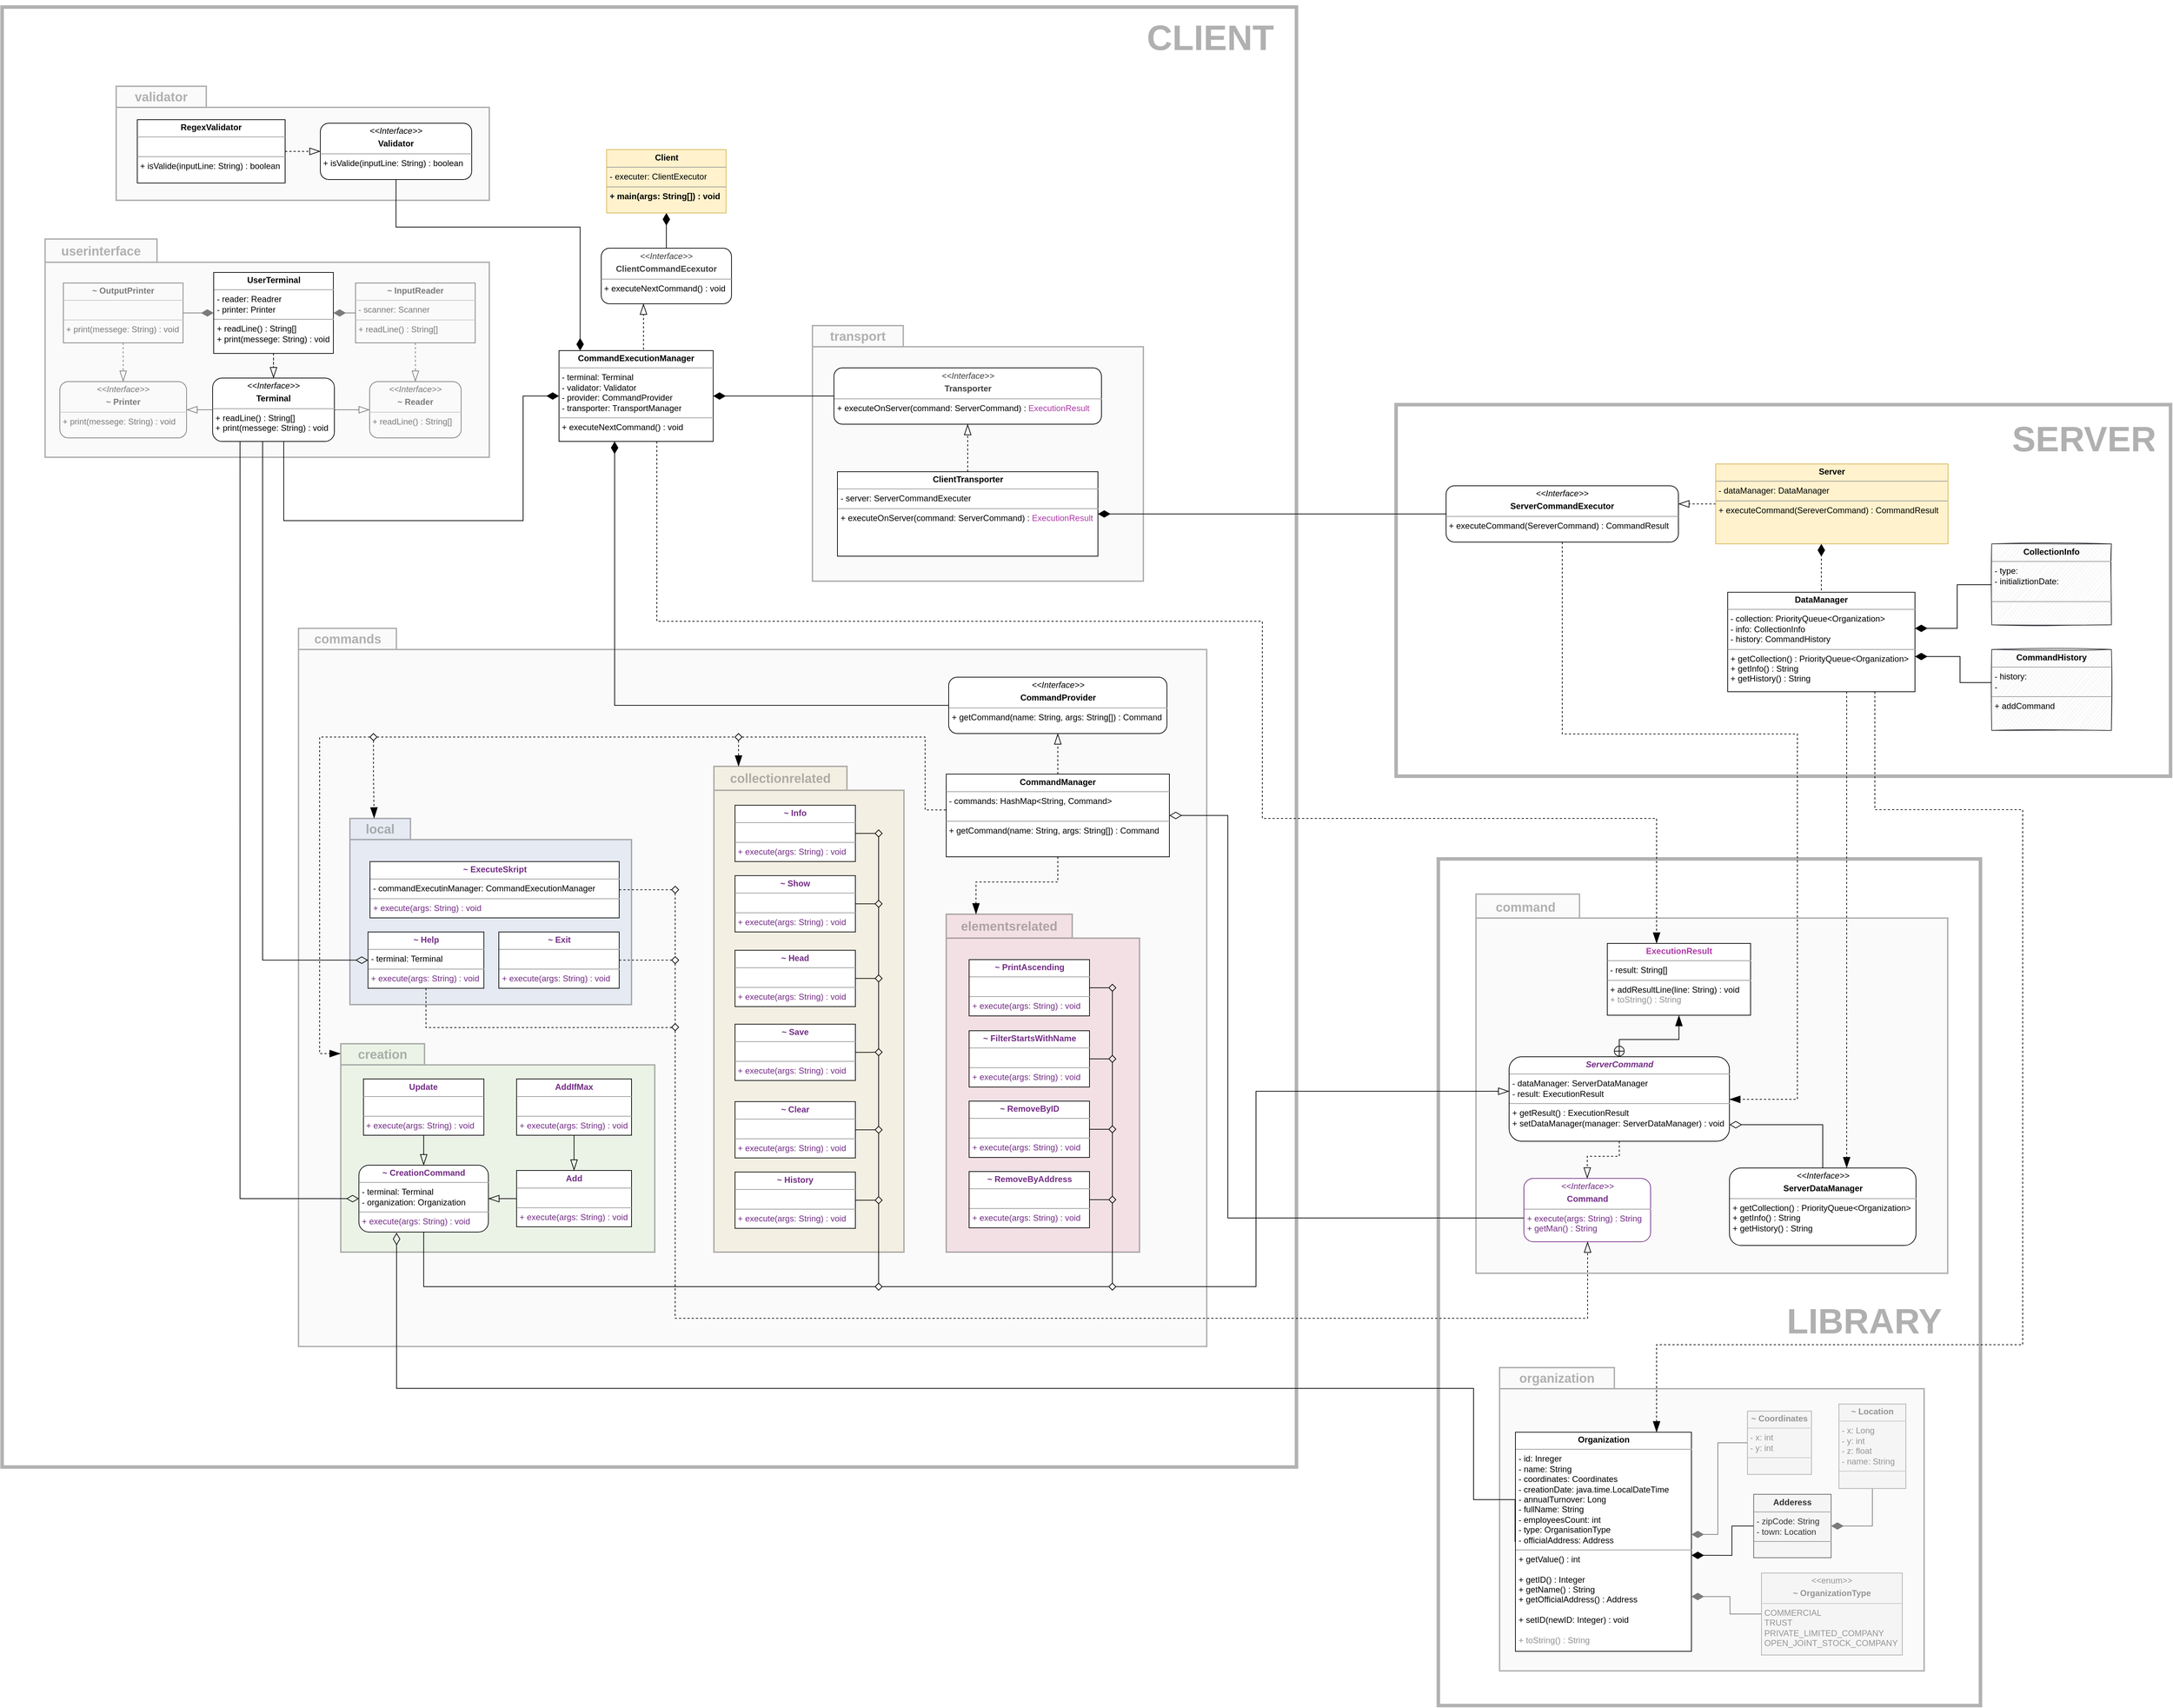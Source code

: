 <mxfile version="16.5.1" type="device"><diagram name="UML-5" id="iehrW4u6ibCcc7boQnNC"><mxGraphModel dx="3140" dy="3284" grid="1" gridSize="10" guides="1" tooltips="1" connect="1" arrows="1" fold="1" page="1" pageScale="1" pageWidth="1169" pageHeight="827" math="0" shadow="0"><root><mxCell id="7V3NPfAaLwWGIIvedmFK-0"/><mxCell id="7V3NPfAaLwWGIIvedmFK-1" parent="7V3NPfAaLwWGIIvedmFK-0"/><mxCell id="GKm1ncJo7hRAi-GRl8VI-154" value="" style="rounded=0;whiteSpace=wrap;html=1;fontSize=18;fontColor=#000000;strokeColor=#666666;fillColor=#FFFFFF;gradientColor=none;gradientDirection=east;strokeWidth=5;opacity=50;" vertex="1" parent="7V3NPfAaLwWGIIvedmFK-1"><mxGeometry x="2250" y="840" width="770" height="1202.5" as="geometry"/></mxCell><mxCell id="7V3NPfAaLwWGIIvedmFK-6" style="edgeStyle=orthogonalEdgeStyle;rounded=0;orthogonalLoop=1;jettySize=auto;html=1;entryX=1;entryY=0.75;entryDx=0;entryDy=0;startArrow=none;startFill=0;endArrow=diamondThin;endFill=1;endSize=15;" parent="7V3NPfAaLwWGIIvedmFK-1" source="7V3NPfAaLwWGIIvedmFK-7" target="7V3NPfAaLwWGIIvedmFK-13" edge="1"><mxGeometry relative="1" as="geometry"/></mxCell><mxCell id="7V3NPfAaLwWGIIvedmFK-7" value="&lt;p style=&quot;margin: 0px ; margin-top: 4px ; text-align: center&quot;&gt;&amp;lt;&amp;lt;enum&amp;gt;&amp;gt;&lt;/p&gt;&lt;p style=&quot;margin: 0px ; margin-top: 4px ; text-align: center&quot;&gt;&lt;b style=&quot;color: rgb(51 , 51 , 51)&quot;&gt;~ OrganizationType&lt;/b&gt;&lt;br&gt;&lt;/p&gt;&lt;hr size=&quot;1&quot;&gt;&lt;p style=&quot;margin: 0px ; margin-left: 4px&quot;&gt;COMMERCIAL&lt;/p&gt;&lt;p style=&quot;margin: 0px ; margin-left: 4px&quot;&gt;TRUST&lt;/p&gt;&lt;p style=&quot;margin: 0px ; margin-left: 4px&quot;&gt;PRIVATE_LIMITED_COMPANY&lt;/p&gt;&lt;p style=&quot;margin: 0px ; margin-left: 4px&quot;&gt;OPEN_JOINT_STOCK_COMPANY&lt;br&gt;&lt;/p&gt;" style="verticalAlign=top;align=left;overflow=fill;fontSize=12;fontFamily=Helvetica;html=1;rounded=0;shadow=0;glass=0;labelBackgroundColor=none;sketch=0;fillColor=#f5f5f5;strokeColor=#666666;fontColor=#333333;" parent="7V3NPfAaLwWGIIvedmFK-1" vertex="1"><mxGeometry x="2709" y="1854.25" width="200" height="116.5" as="geometry"/></mxCell><mxCell id="7V3NPfAaLwWGIIvedmFK-5" style="edgeStyle=orthogonalEdgeStyle;rounded=0;orthogonalLoop=1;jettySize=auto;html=1;exitX=0;exitY=0.5;exitDx=0;exitDy=0;endArrow=diamondThin;endFill=1;endSize=15;startArrow=none;startFill=0;" parent="7V3NPfAaLwWGIIvedmFK-1" source="7V3NPfAaLwWGIIvedmFK-2" target="7V3NPfAaLwWGIIvedmFK-13" edge="1"><mxGeometry relative="1" as="geometry"><mxPoint x="2689" y="1825.75" as="sourcePoint"/><mxPoint x="2559" y="1799.25" as="targetPoint"/><Array as="points"><mxPoint x="2647" y="1669.5"/><mxPoint x="2647" y="1799.5"/></Array></mxGeometry></mxCell><mxCell id="7V3NPfAaLwWGIIvedmFK-9" style="edgeStyle=orthogonalEdgeStyle;rounded=0;orthogonalLoop=1;jettySize=auto;html=1;exitX=0.5;exitY=1;exitDx=0;exitDy=0;endArrow=diamondThin;endFill=1;endSize=15;entryX=1;entryY=0.5;entryDx=0;entryDy=0;startArrow=none;startFill=0;" parent="7V3NPfAaLwWGIIvedmFK-1" source="7V3NPfAaLwWGIIvedmFK-8" target="7V3NPfAaLwWGIIvedmFK-4" edge="1"><mxGeometry relative="1" as="geometry"><mxPoint x="2719" y="1923.375" as="sourcePoint"/><mxPoint x="2899" y="1774.25" as="targetPoint"/></mxGeometry></mxCell><mxCell id="7V3NPfAaLwWGIIvedmFK-8" value="&lt;p style=&quot;margin: 0px ; margin-top: 4px ; text-align: center&quot;&gt;&lt;b&gt;~ Location&lt;/b&gt;&lt;/p&gt;&lt;hr size=&quot;1&quot;&gt;&lt;p style=&quot;margin: 0px ; margin-left: 4px&quot;&gt;- x: Long&lt;br&gt;&lt;/p&gt;&lt;p style=&quot;margin: 0px ; margin-left: 4px&quot;&gt;- y: int&lt;/p&gt;&lt;p style=&quot;margin: 0px ; margin-left: 4px&quot;&gt;- z: float&lt;/p&gt;&lt;p style=&quot;margin: 0px ; margin-left: 4px&quot;&gt;- name: String&lt;/p&gt;&lt;hr size=&quot;1&quot;&gt;&lt;p style=&quot;margin: 0px ; margin-left: 4px&quot;&gt;&lt;br&gt;&lt;/p&gt;" style="verticalAlign=top;align=left;overflow=fill;fontSize=12;fontFamily=Helvetica;html=1;rounded=0;shadow=0;glass=0;labelBackgroundColor=none;sketch=0;fillColor=#f5f5f5;strokeColor=#666666;fontColor=#333333;" parent="7V3NPfAaLwWGIIvedmFK-1" vertex="1"><mxGeometry x="2819" y="1614.25" width="95" height="120" as="geometry"/></mxCell><mxCell id="7V3NPfAaLwWGIIvedmFK-2" value="&lt;p style=&quot;margin: 0px ; margin-top: 4px ; text-align: center&quot;&gt;&lt;b&gt;~ Coordinates&lt;/b&gt;&lt;/p&gt;&lt;hr size=&quot;1&quot;&gt;&lt;p style=&quot;margin: 0px ; margin-left: 4px&quot;&gt;- x: int&lt;/p&gt;&lt;p style=&quot;margin: 0px ; margin-left: 4px&quot;&gt;- y: int&lt;/p&gt;&lt;hr size=&quot;1&quot;&gt;&lt;p style=&quot;margin: 0px ; margin-left: 4px&quot;&gt;&lt;br&gt;&lt;/p&gt;" style="verticalAlign=top;align=left;overflow=fill;fontSize=12;fontFamily=Helvetica;html=1;rounded=0;shadow=0;glass=0;labelBackgroundColor=none;sketch=0;fillColor=#f5f5f5;strokeColor=#666666;fontColor=#333333;" parent="7V3NPfAaLwWGIIvedmFK-1" vertex="1"><mxGeometry x="2689" y="1624.25" width="91" height="90" as="geometry"/></mxCell><mxCell id="yuvZGPhsCatn44jxVReW-15" value="" style="shape=folder;fontStyle=1;spacingTop=10;tabWidth=163;tabHeight=30;tabPosition=left;html=1;shadow=0;fillColor=#f5f5f5;sketch=0;strokeColor=#666666;opacity=50;fontColor=#333333;strokeWidth=2;" parent="7V3NPfAaLwWGIIvedmFK-1" vertex="1"><mxGeometry x="2337" y="1562.5" width="603" height="430.75" as="geometry"/></mxCell><mxCell id="GKm1ncJo7hRAi-GRl8VI-160" value="" style="rounded=0;whiteSpace=wrap;html=1;fontSize=18;fontColor=#000000;strokeColor=#666666;fillColor=#FFFFFF;gradientColor=none;gradientDirection=east;strokeWidth=5;opacity=50;" vertex="1" parent="7V3NPfAaLwWGIIvedmFK-1"><mxGeometry x="2190" y="194.75" width="1100" height="527.75" as="geometry"/></mxCell><mxCell id="GKm1ncJo7hRAi-GRl8VI-159" value="" style="rounded=0;whiteSpace=wrap;html=1;fontSize=18;fontColor=#000000;strokeColor=#666666;fillColor=#FFFFFF;gradientColor=none;gradientDirection=east;strokeWidth=5;opacity=50;" vertex="1" parent="7V3NPfAaLwWGIIvedmFK-1"><mxGeometry x="210" y="-370" width="1838.5" height="2073.75" as="geometry"/></mxCell><mxCell id="GKm1ncJo7hRAi-GRl8VI-29" value="" style="shape=folder;fontStyle=1;spacingTop=10;tabWidth=128;tabHeight=30;tabPosition=left;html=1;shadow=0;fillColor=#f5f5f5;sketch=0;strokeColor=#666666;opacity=50;fontColor=#333333;strokeWidth=2;" vertex="1" parent="7V3NPfAaLwWGIIvedmFK-1"><mxGeometry x="372" y="-257.5" width="530" height="162" as="geometry"/></mxCell><mxCell id="GKm1ncJo7hRAi-GRl8VI-28" value="" style="shape=folder;fontStyle=1;spacingTop=10;tabWidth=129;tabHeight=30;tabPosition=left;html=1;shadow=0;fillColor=#f5f5f5;sketch=0;strokeColor=#666666;opacity=50;fontColor=#333333;strokeWidth=2;" vertex="1" parent="7V3NPfAaLwWGIIvedmFK-1"><mxGeometry x="1361" y="82.5" width="470" height="363" as="geometry"/></mxCell><mxCell id="7V3NPfAaLwWGIIvedmFK-11" value="" style="shape=folder;fontStyle=1;spacingTop=10;tabWidth=139;tabHeight=30;tabPosition=left;html=1;shadow=0;fillColor=#f5f5f5;sketch=0;strokeColor=#666666;opacity=50;fontColor=#333333;strokeWidth=2;" parent="7V3NPfAaLwWGIIvedmFK-1" vertex="1"><mxGeometry x="631" y="512.5" width="1290" height="1020" as="geometry"/></mxCell><mxCell id="GKm1ncJo7hRAi-GRl8VI-13" value="" style="shape=folder;fontStyle=1;spacingTop=10;tabWidth=86;tabHeight=30;tabPosition=left;html=1;shadow=0;fillColor=#D1DCED;sketch=0;strokeColor=#666666;opacity=50;fontColor=#333333;strokeWidth=2;" vertex="1" parent="7V3NPfAaLwWGIIvedmFK-1"><mxGeometry x="704" y="782.5" width="400" height="264.5" as="geometry"/></mxCell><mxCell id="GKm1ncJo7hRAi-GRl8VI-12" value="" style="shape=folder;fontStyle=1;spacingTop=10;tabWidth=189;tabHeight=34;tabPosition=left;html=1;shadow=0;fillColor=#EDE6CE;sketch=0;strokeColor=#666666;opacity=50;fontColor=#333333;strokeWidth=2;" vertex="1" parent="7V3NPfAaLwWGIIvedmFK-1"><mxGeometry x="1221" y="708.5" width="270" height="690" as="geometry"/></mxCell><mxCell id="GKm1ncJo7hRAi-GRl8VI-14" value="" style="shape=folder;fontStyle=1;spacingTop=10;tabWidth=179;tabHeight=34;tabPosition=left;html=1;shadow=0;fillColor=#EDC7D1;sketch=0;strokeColor=#666666;opacity=50;fontColor=#333333;strokeWidth=2;" vertex="1" parent="7V3NPfAaLwWGIIvedmFK-1"><mxGeometry x="1551" y="918.5" width="274.62" height="480" as="geometry"/></mxCell><mxCell id="GKm1ncJo7hRAi-GRl8VI-11" value="" style="shape=folder;fontStyle=1;spacingTop=10;tabWidth=119;tabHeight=30;tabPosition=left;html=1;shadow=0;fillColor=#DEEDD5;sketch=0;strokeColor=#666666;opacity=50;fontColor=#333333;strokeWidth=2;" vertex="1" parent="7V3NPfAaLwWGIIvedmFK-1"><mxGeometry x="691" y="1102.5" width="446" height="296" as="geometry"/></mxCell><mxCell id="yuvZGPhsCatn44jxVReW-20" value="" style="shape=folder;fontStyle=1;spacingTop=10;tabWidth=147;tabHeight=34;tabPosition=left;html=1;shadow=0;fillColor=#F5F5F5;sketch=0;strokeColor=#666666;opacity=50;fontColor=#333333;strokeWidth=2;" parent="7V3NPfAaLwWGIIvedmFK-1" vertex="1"><mxGeometry x="2303.5" y="890" width="670" height="538.5" as="geometry"/></mxCell><mxCell id="7V3NPfAaLwWGIIvedmFK-3" style="edgeStyle=orthogonalEdgeStyle;rounded=0;orthogonalLoop=1;jettySize=auto;html=1;exitX=0;exitY=0.5;exitDx=0;exitDy=0;entryX=1;entryY=0.562;entryDx=0;entryDy=0;entryPerimeter=0;startArrow=none;startFill=0;endArrow=diamondThin;endFill=1;endSize=15;" parent="7V3NPfAaLwWGIIvedmFK-1" source="7V3NPfAaLwWGIIvedmFK-4" target="7V3NPfAaLwWGIIvedmFK-13" edge="1"><mxGeometry relative="1" as="geometry"><Array as="points"><mxPoint x="2667" y="1787.5"/><mxPoint x="2667" y="1829.5"/></Array></mxGeometry></mxCell><mxCell id="7V3NPfAaLwWGIIvedmFK-4" value="&lt;p style=&quot;margin: 0px ; margin-top: 4px ; text-align: center&quot;&gt;&lt;b&gt;Adderess&lt;/b&gt;&lt;/p&gt;&lt;hr size=&quot;1&quot;&gt;&lt;p style=&quot;margin: 0px ; margin-left: 4px&quot;&gt;- zipCode: String&lt;/p&gt;&lt;p style=&quot;margin: 0px ; margin-left: 4px&quot;&gt;- town: Location&lt;/p&gt;&lt;hr size=&quot;1&quot;&gt;&lt;p style=&quot;margin: 0px ; margin-left: 4px&quot;&gt;&lt;br&gt;&lt;/p&gt;" style="verticalAlign=top;align=left;overflow=fill;fontSize=12;fontFamily=Helvetica;html=1;rounded=0;shadow=0;glass=0;labelBackgroundColor=none;sketch=0;fillColor=#f5f5f5;strokeColor=#666666;fontColor=#333333;" parent="7V3NPfAaLwWGIIvedmFK-1" vertex="1"><mxGeometry x="2697.88" y="1742.5" width="110" height="90" as="geometry"/></mxCell><mxCell id="yuvZGPhsCatn44jxVReW-7" style="edgeStyle=orthogonalEdgeStyle;rounded=0;orthogonalLoop=1;jettySize=auto;html=1;dashed=1;endArrow=blockThin;endFill=0;endSize=13;" parent="7V3NPfAaLwWGIIvedmFK-1" source="lOYkMvrh91UkeuDkHFbJ-1" target="lOYkMvrh91UkeuDkHFbJ-4" edge="1"><mxGeometry relative="1" as="geometry"/></mxCell><mxCell id="yuvZGPhsCatn44jxVReW-10" style="edgeStyle=orthogonalEdgeStyle;rounded=0;orthogonalLoop=1;jettySize=auto;html=1;endArrow=diamondThin;endFill=1;endSize=15;" parent="7V3NPfAaLwWGIIvedmFK-1" source="lOYkMvrh91UkeuDkHFbJ-1" target="yuvZGPhsCatn44jxVReW-1" edge="1"><mxGeometry relative="1" as="geometry"/></mxCell><mxCell id="lOYkMvrh91UkeuDkHFbJ-1" value="&lt;p style=&quot;margin: 0px ; margin-top: 4px ; text-align: center&quot;&gt;&lt;b&gt;~ OutputPrinter&lt;/b&gt;&lt;/p&gt;&lt;hr size=&quot;1&quot;&gt;&lt;p style=&quot;margin: 0px ; margin-left: 4px&quot;&gt;&lt;br&gt;&lt;/p&gt;&lt;hr size=&quot;1&quot;&gt;&lt;p style=&quot;margin: 0px ; margin-left: 4px&quot;&gt;+ print(messege: String) : void&lt;br&gt;&lt;/p&gt;" style="verticalAlign=top;align=left;overflow=fill;fontSize=12;fontFamily=Helvetica;html=1;rounded=0;shadow=0;glass=0;labelBackgroundColor=none;sketch=0;" parent="7V3NPfAaLwWGIIvedmFK-1" vertex="1"><mxGeometry x="297" y="22" width="170" height="85" as="geometry"/></mxCell><mxCell id="lOYkMvrh91UkeuDkHFbJ-3" value="&lt;p style=&quot;margin: 0px ; margin-top: 4px ; text-align: center&quot;&gt;&lt;i&gt;&amp;lt;&amp;lt;Interface&amp;gt;&amp;gt;&lt;/i&gt;&lt;/p&gt;&lt;p style=&quot;margin: 0px ; margin-top: 4px ; text-align: center&quot;&gt;&lt;b&gt;~ Reader&lt;/b&gt;&lt;/p&gt;&lt;hr size=&quot;1&quot;&gt;&lt;p style=&quot;margin: 0px 0px 0px 4px&quot;&gt;&lt;/p&gt;&lt;p style=&quot;margin: 0px 0px 0px 4px&quot;&gt;+ readLine() : String[]&lt;/p&gt;" style="verticalAlign=top;align=left;overflow=fill;fontSize=12;fontFamily=Helvetica;html=1;rounded=1;shadow=0;glass=0;labelBackgroundColor=none;sketch=0;" parent="7V3NPfAaLwWGIIvedmFK-1" vertex="1"><mxGeometry x="732" y="162" width="130" height="80" as="geometry"/></mxCell><mxCell id="lOYkMvrh91UkeuDkHFbJ-4" value="&lt;p style=&quot;margin: 0px ; margin-top: 4px ; text-align: center&quot;&gt;&lt;i&gt;&amp;lt;&amp;lt;Interface&amp;gt;&amp;gt;&lt;/i&gt;&lt;/p&gt;&lt;p style=&quot;margin: 0px ; margin-top: 4px ; text-align: center&quot;&gt;&lt;b&gt;~ Printer&lt;/b&gt;&lt;/p&gt;&lt;hr size=&quot;1&quot;&gt;&lt;p style=&quot;margin: 0px 0px 0px 4px&quot;&gt;&lt;/p&gt;&lt;p style=&quot;margin: 0px 0px 0px 4px&quot;&gt;+ print(messege: String) : void&lt;/p&gt;" style="verticalAlign=top;align=left;overflow=fill;fontSize=12;fontFamily=Helvetica;html=1;rounded=1;shadow=0;glass=0;labelBackgroundColor=none;sketch=0;" parent="7V3NPfAaLwWGIIvedmFK-1" vertex="1"><mxGeometry x="292" y="162" width="180" height="80" as="geometry"/></mxCell><mxCell id="yuvZGPhsCatn44jxVReW-6" style="edgeStyle=orthogonalEdgeStyle;rounded=0;orthogonalLoop=1;jettySize=auto;html=1;endArrow=blockThin;endFill=0;endSize=13;dashed=1;" parent="7V3NPfAaLwWGIIvedmFK-1" source="yuvZGPhsCatn44jxVReW-0" target="lOYkMvrh91UkeuDkHFbJ-3" edge="1"><mxGeometry relative="1" as="geometry"/></mxCell><mxCell id="yuvZGPhsCatn44jxVReW-8" style="edgeStyle=orthogonalEdgeStyle;rounded=0;orthogonalLoop=1;jettySize=auto;html=1;endArrow=diamondThin;endFill=1;endSize=15;" parent="7V3NPfAaLwWGIIvedmFK-1" source="yuvZGPhsCatn44jxVReW-0" target="yuvZGPhsCatn44jxVReW-1" edge="1"><mxGeometry relative="1" as="geometry"/></mxCell><mxCell id="yuvZGPhsCatn44jxVReW-0" value="&lt;p style=&quot;margin: 0px ; margin-top: 4px ; text-align: center&quot;&gt;&lt;b&gt;~ InputReader&lt;/b&gt;&lt;/p&gt;&lt;hr size=&quot;1&quot;&gt;&lt;p style=&quot;margin: 0px ; margin-left: 4px&quot;&gt;- scanner: Scanner&lt;/p&gt;&lt;hr size=&quot;1&quot;&gt;&lt;p style=&quot;margin: 0px ; margin-left: 4px&quot;&gt;+ readLine() : String[]&lt;br&gt;&lt;/p&gt;" style="verticalAlign=top;align=left;overflow=fill;fontSize=12;fontFamily=Helvetica;html=1;rounded=0;shadow=0;glass=0;labelBackgroundColor=none;sketch=0;" parent="7V3NPfAaLwWGIIvedmFK-1" vertex="1"><mxGeometry x="712" y="22" width="170" height="85" as="geometry"/></mxCell><mxCell id="yuvZGPhsCatn44jxVReW-4" style="edgeStyle=orthogonalEdgeStyle;rounded=0;orthogonalLoop=1;jettySize=auto;html=1;endArrow=blockThin;endFill=0;endSize=13;" parent="7V3NPfAaLwWGIIvedmFK-1" source="yuvZGPhsCatn44jxVReW-2" target="lOYkMvrh91UkeuDkHFbJ-4" edge="1"><mxGeometry relative="1" as="geometry"><mxPoint x="478" y="197" as="targetPoint"/></mxGeometry></mxCell><mxCell id="yuvZGPhsCatn44jxVReW-5" style="edgeStyle=orthogonalEdgeStyle;rounded=0;orthogonalLoop=1;jettySize=auto;html=1;endArrow=blockThin;endFill=0;endSize=13;" parent="7V3NPfAaLwWGIIvedmFK-1" source="yuvZGPhsCatn44jxVReW-2" target="lOYkMvrh91UkeuDkHFbJ-3" edge="1"><mxGeometry relative="1" as="geometry"><mxPoint x="675" y="197" as="sourcePoint"/></mxGeometry></mxCell><mxCell id="yuvZGPhsCatn44jxVReW-11" value="" style="shape=folder;fontStyle=1;spacingTop=10;tabWidth=159;tabHeight=33;tabPosition=left;html=1;shadow=0;fillColor=#f5f5f5;sketch=0;strokeColor=#666666;opacity=50;fontColor=#333333;strokeWidth=2;" parent="7V3NPfAaLwWGIIvedmFK-1" vertex="1"><mxGeometry x="271" y="-40.5" width="631" height="310" as="geometry"/></mxCell><mxCell id="7V3NPfAaLwWGIIvedmFK-18" value="&lt;p style=&quot;margin: 0px ; margin-top: 4px ; text-align: center&quot;&gt;&lt;i&gt;&lt;font color=&quot;#732d85&quot;&gt;&amp;lt;&amp;lt;Interface&amp;gt;&amp;gt;&lt;/font&gt;&lt;/i&gt;&lt;/p&gt;&lt;p style=&quot;margin: 0px ; margin-top: 4px ; text-align: center&quot;&gt;&lt;b&gt;&lt;font color=&quot;#732d85&quot;&gt;Command&lt;/font&gt;&lt;/b&gt;&lt;/p&gt;&lt;hr size=&quot;1&quot;&gt;&lt;p style=&quot;margin: 0px 0px 0px 4px&quot;&gt;&lt;/p&gt;&lt;p style=&quot;margin: 0px 0px 0px 4px&quot;&gt;&lt;font color=&quot;#732d85&quot;&gt;+ execute(args: String) : String&lt;/font&gt;&lt;/p&gt;&lt;p style=&quot;margin: 0px 0px 0px 4px&quot;&gt;&lt;font color=&quot;#732d85&quot;&gt;+ getMan() : String&lt;/font&gt;&lt;/p&gt;" style="verticalAlign=top;align=left;overflow=fill;fontSize=12;fontFamily=Helvetica;html=1;rounded=1;shadow=0;glass=0;labelBackgroundColor=none;sketch=0;strokeColor=#732D85;" parent="7V3NPfAaLwWGIIvedmFK-1" vertex="1"><mxGeometry x="2371.5" y="1293.75" width="180" height="90" as="geometry"/></mxCell><mxCell id="7V3NPfAaLwWGIIvedmFK-13" value="&lt;p style=&quot;margin: 0px ; margin-top: 4px ; text-align: center&quot;&gt;&lt;b&gt;Organization&lt;/b&gt;&lt;/p&gt;&lt;hr size=&quot;1&quot;&gt;&lt;p style=&quot;margin: 0px ; margin-left: 4px&quot;&gt;- id: Inreger&lt;br&gt;&lt;/p&gt;&lt;p style=&quot;margin: 0px ; margin-left: 4px&quot;&gt;- name: String&lt;/p&gt;&lt;p style=&quot;margin: 0px ; margin-left: 4px&quot;&gt;- coordinates: Coordinates&lt;/p&gt;&lt;p style=&quot;margin: 0px ; margin-left: 4px&quot;&gt;- creationDate: java.time.LocalDateTime&lt;/p&gt;&lt;p style=&quot;margin: 0px ; margin-left: 4px&quot;&gt;- annualTurnover: Long&lt;/p&gt;&lt;p style=&quot;margin: 0px ; margin-left: 4px&quot;&gt;- fullName: String&lt;/p&gt;&lt;p style=&quot;margin: 0px ; margin-left: 4px&quot;&gt;- employeesCount: int&lt;/p&gt;&lt;p style=&quot;margin: 0px ; margin-left: 4px&quot;&gt;- type: OrganisationType&lt;/p&gt;&lt;p style=&quot;margin: 0px ; margin-left: 4px&quot;&gt;- officialAddress: Address&lt;/p&gt;&lt;hr size=&quot;1&quot;&gt;&lt;p style=&quot;margin: 0px ; margin-left: 4px&quot;&gt;+ getValue() : int&lt;/p&gt;&lt;p style=&quot;margin: 0px ; margin-left: 4px&quot;&gt;&lt;br&gt;&lt;/p&gt;&lt;p style=&quot;margin: 0px ; margin-left: 4px&quot;&gt;+ getID() : Integer&lt;/p&gt;&lt;p style=&quot;margin: 0px ; margin-left: 4px&quot;&gt;+ getName() : String&lt;/p&gt;&lt;p style=&quot;margin: 0px ; margin-left: 4px&quot;&gt;+ getOfficialAddress() : Address&lt;br&gt;&lt;/p&gt;&lt;p style=&quot;margin: 0px ; margin-left: 4px&quot;&gt;&lt;br&gt;&lt;/p&gt;&lt;p style=&quot;margin: 0px ; margin-left: 4px&quot;&gt;+ setID(newID: Integer) : void&lt;/p&gt;&lt;p style=&quot;margin: 0px ; margin-left: 4px&quot;&gt;&lt;br&gt;&lt;/p&gt;&lt;p style=&quot;margin: 0px ; margin-left: 4px&quot;&gt;&lt;span style=&quot;color: rgb(144 , 144 , 144)&quot;&gt;+ toString() : String&lt;/span&gt;&lt;br&gt;&lt;/p&gt;" style="verticalAlign=top;align=left;overflow=fill;fontSize=12;fontFamily=Helvetica;html=1;rounded=0;shadow=0;glass=0;labelBackgroundColor=none;sketch=0;" parent="7V3NPfAaLwWGIIvedmFK-1" vertex="1"><mxGeometry x="2359.5" y="1654.25" width="250" height="311.25" as="geometry"/></mxCell><mxCell id="GKm1ncJo7hRAi-GRl8VI-17" style="edgeStyle=orthogonalEdgeStyle;rounded=0;orthogonalLoop=1;jettySize=auto;html=1;fontSize=18;endArrow=none;endFill=0;endSize=15;startArrow=diamondThin;startFill=0;startSize=15;" edge="1" parent="7V3NPfAaLwWGIIvedmFK-1" source="7V3NPfAaLwWGIIvedmFK-20" target="yuvZGPhsCatn44jxVReW-2"><mxGeometry relative="1" as="geometry"><Array as="points"><mxPoint x="580" y="983.5"/></Array></mxGeometry></mxCell><mxCell id="GKm1ncJo7hRAi-GRl8VI-129" style="edgeStyle=orthogonalEdgeStyle;rounded=0;orthogonalLoop=1;jettySize=auto;html=1;dashed=1;fontSize=18;fontColor=#000000;startArrow=none;startFill=0;endArrow=none;endFill=0;startSize=15;endSize=13;" edge="1" parent="7V3NPfAaLwWGIIvedmFK-1" source="7V3NPfAaLwWGIIvedmFK-20" target="GKm1ncJo7hRAi-GRl8VI-127"><mxGeometry relative="1" as="geometry"><Array as="points"><mxPoint x="812" y="1079.5"/></Array></mxGeometry></mxCell><mxCell id="7V3NPfAaLwWGIIvedmFK-20" value="&lt;p style=&quot;margin: 0px ; margin-top: 4px ; text-align: center&quot;&gt;&lt;b&gt;&lt;font color=&quot;#732d85&quot;&gt;~ Help&lt;/font&gt;&lt;/b&gt;&lt;/p&gt;&lt;hr size=&quot;1&quot;&gt;&lt;p style=&quot;margin: 0px ; margin-left: 4px&quot;&gt;- terminal: Terminal&lt;/p&gt;&lt;hr size=&quot;1&quot;&gt;&lt;p style=&quot;margin: 0px ; margin-left: 4px&quot;&gt;&lt;span style=&quot;color: rgb(115 , 45 , 133)&quot;&gt;+ execute(args: String) : void&lt;/span&gt;&lt;br&gt;&lt;/p&gt;" style="verticalAlign=top;align=left;overflow=fill;fontSize=12;fontFamily=Helvetica;html=1;rounded=0;shadow=0;glass=0;labelBackgroundColor=none;sketch=0;" parent="7V3NPfAaLwWGIIvedmFK-1" vertex="1"><mxGeometry x="729.75" y="943.75" width="164.5" height="80" as="geometry"/></mxCell><mxCell id="GKm1ncJo7hRAi-GRl8VI-60" style="edgeStyle=orthogonalEdgeStyle;rounded=0;orthogonalLoop=1;jettySize=auto;html=1;fontSize=18;startArrow=none;startFill=0;endArrow=none;endFill=0;startSize=13;endSize=13;" edge="1" parent="7V3NPfAaLwWGIIvedmFK-1" source="7V3NPfAaLwWGIIvedmFK-22" target="GKm1ncJo7hRAi-GRl8VI-59"><mxGeometry relative="1" as="geometry"/></mxCell><mxCell id="7V3NPfAaLwWGIIvedmFK-22" value="&lt;p style=&quot;margin: 0px ; margin-top: 4px ; text-align: center&quot;&gt;&lt;font color=&quot;#732d85&quot;&gt;&lt;b&gt;~ Info&lt;/b&gt;&lt;/font&gt;&lt;/p&gt;&lt;hr size=&quot;1&quot;&gt;&lt;p style=&quot;margin: 0px ; margin-left: 4px&quot;&gt;&lt;br&gt;&lt;/p&gt;&lt;hr size=&quot;1&quot;&gt;&lt;p style=&quot;margin: 0px ; margin-left: 4px&quot;&gt;&lt;span style=&quot;color: rgb(115 , 45 , 133)&quot;&gt;+ execute(args: String) : void&lt;/span&gt;&lt;br&gt;&lt;/p&gt;" style="verticalAlign=top;align=left;overflow=fill;fontSize=12;fontFamily=Helvetica;html=1;rounded=0;shadow=0;glass=0;labelBackgroundColor=none;sketch=0;" parent="7V3NPfAaLwWGIIvedmFK-1" vertex="1"><mxGeometry x="1251" y="763.75" width="171" height="80" as="geometry"/></mxCell><mxCell id="eb8vvZsGyBenR8uTCa3i-1" style="edgeStyle=orthogonalEdgeStyle;rounded=0;orthogonalLoop=1;jettySize=auto;html=1;dashed=1;fontColor=#AD39A6;endArrow=blockThin;endFill=0;endSize=13;" parent="7V3NPfAaLwWGIIvedmFK-1" source="7V3NPfAaLwWGIIvedmFK-30" target="5LgTgQAHhwplmgT0DN5F-0" edge="1"><mxGeometry relative="1" as="geometry"/></mxCell><mxCell id="GKm1ncJo7hRAi-GRl8VI-130" style="edgeStyle=orthogonalEdgeStyle;rounded=0;orthogonalLoop=1;jettySize=auto;html=1;dashed=1;fontSize=18;fontColor=#000000;startArrow=none;startFill=0;endArrow=blockThin;endFill=1;startSize=15;endSize=13;entryX=0.154;entryY=0;entryDx=0;entryDy=0;entryPerimeter=0;" edge="1" parent="7V3NPfAaLwWGIIvedmFK-1" source="7V3NPfAaLwWGIIvedmFK-30" target="GKm1ncJo7hRAi-GRl8VI-14"><mxGeometry relative="1" as="geometry"/></mxCell><mxCell id="GKm1ncJo7hRAi-GRl8VI-142" style="edgeStyle=orthogonalEdgeStyle;rounded=0;orthogonalLoop=1;jettySize=auto;html=1;fontSize=18;fontColor=#000000;startArrow=diamondThin;startFill=0;endArrow=none;endFill=0;startSize=15;endSize=13;" edge="1" parent="7V3NPfAaLwWGIIvedmFK-1" source="7V3NPfAaLwWGIIvedmFK-30" target="7V3NPfAaLwWGIIvedmFK-18"><mxGeometry relative="1" as="geometry"><Array as="points"><mxPoint x="1951" y="778"/><mxPoint x="1951" y="1350"/></Array></mxGeometry></mxCell><mxCell id="7V3NPfAaLwWGIIvedmFK-30" value="&lt;p style=&quot;margin: 0px ; margin-top: 4px ; text-align: center&quot;&gt;&lt;b&gt;CommandManager&lt;/b&gt;&lt;/p&gt;&lt;hr size=&quot;1&quot;&gt;&lt;p style=&quot;margin: 0px ; margin-left: 4px&quot;&gt;- commands: HashMap&amp;lt;String, Command&amp;gt;&lt;/p&gt;&lt;p style=&quot;margin: 0px ; margin-left: 4px&quot;&gt;&lt;br&gt;&lt;/p&gt;&lt;hr size=&quot;1&quot;&gt;&lt;p style=&quot;margin: 0px ; margin-left: 4px&quot;&gt;+ getCommand(name: String, args: String[]) : Command&lt;/p&gt;" style="verticalAlign=top;align=left;overflow=fill;fontSize=12;fontFamily=Helvetica;html=1;rounded=0;shadow=0;glass=0;labelBackgroundColor=none;sketch=0;" parent="7V3NPfAaLwWGIIvedmFK-1" vertex="1"><mxGeometry x="1551" y="719.5" width="317" height="117.5" as="geometry"/></mxCell><mxCell id="GKm1ncJo7hRAi-GRl8VI-126" style="edgeStyle=orthogonalEdgeStyle;rounded=0;orthogonalLoop=1;jettySize=auto;html=1;dashed=1;fontSize=18;fontColor=#000000;startArrow=none;startFill=0;endArrow=none;endFill=0;startSize=15;endSize=13;" edge="1" parent="7V3NPfAaLwWGIIvedmFK-1" source="7V3NPfAaLwWGIIvedmFK-33" target="GKm1ncJo7hRAi-GRl8VI-39"><mxGeometry relative="1" as="geometry"/></mxCell><mxCell id="7V3NPfAaLwWGIIvedmFK-33" value="&lt;p style=&quot;margin: 0px ; margin-top: 4px ; text-align: center&quot;&gt;&lt;font color=&quot;#732d85&quot;&gt;&lt;b&gt;~ Exit&lt;/b&gt;&lt;/font&gt;&lt;/p&gt;&lt;hr size=&quot;1&quot;&gt;&lt;p style=&quot;margin: 0px ; margin-left: 4px&quot;&gt;&lt;br&gt;&lt;/p&gt;&lt;hr size=&quot;1&quot;&gt;&lt;p style=&quot;margin: 0px ; margin-left: 4px&quot;&gt;&lt;span style=&quot;color: rgb(115 , 45 , 133)&quot;&gt;+ execute(args: String) : void&lt;/span&gt;&lt;br&gt;&lt;/p&gt;" style="verticalAlign=top;align=left;overflow=fill;fontSize=12;fontFamily=Helvetica;html=1;rounded=0;shadow=0;glass=0;labelBackgroundColor=none;sketch=0;" parent="7V3NPfAaLwWGIIvedmFK-1" vertex="1"><mxGeometry x="915.5" y="943.75" width="171" height="80" as="geometry"/></mxCell><mxCell id="eb8vvZsGyBenR8uTCa3i-10" style="edgeStyle=orthogonalEdgeStyle;rounded=0;orthogonalLoop=1;jettySize=auto;html=1;fontColor=#AD39A6;endArrow=diamondThin;endFill=1;endSize=15;" parent="7V3NPfAaLwWGIIvedmFK-1" source="7V3NPfAaLwWGIIvedmFK-38" target="lOYkMvrh91UkeuDkHFbJ-5" edge="1"><mxGeometry relative="1" as="geometry"><Array as="points"><mxPoint x="769" y="-57.5"/><mxPoint x="1031" y="-57.5"/></Array></mxGeometry></mxCell><mxCell id="7V3NPfAaLwWGIIvedmFK-38" value="&lt;p style=&quot;margin: 0px ; margin-top: 4px ; text-align: center&quot;&gt;&lt;i&gt;&amp;lt;&amp;lt;Interface&amp;gt;&amp;gt;&lt;/i&gt;&lt;/p&gt;&lt;p style=&quot;margin: 0px ; margin-top: 4px ; text-align: center&quot;&gt;&lt;b&gt;Validator&lt;/b&gt;&lt;/p&gt;&lt;hr size=&quot;1&quot;&gt;&lt;p style=&quot;margin: 0px 0px 0px 4px&quot;&gt;&lt;/p&gt;&lt;p style=&quot;margin: 0px 0px 0px 4px&quot;&gt;+ isValide(inputLine: String) : boolean&lt;/p&gt;" style="verticalAlign=top;align=left;overflow=fill;fontSize=12;fontFamily=Helvetica;html=1;rounded=1;shadow=0;glass=0;labelBackgroundColor=none;sketch=0;" parent="7V3NPfAaLwWGIIvedmFK-1" vertex="1"><mxGeometry x="662" y="-205" width="215" height="80" as="geometry"/></mxCell><mxCell id="7V3NPfAaLwWGIIvedmFK-39" value="&lt;p style=&quot;margin: 0px ; margin-top: 4px ; text-align: center&quot;&gt;&lt;i&gt;&lt;font color=&quot;#404040&quot;&gt;&amp;lt;&amp;lt;Interface&amp;gt;&amp;gt;&lt;/font&gt;&lt;/i&gt;&lt;/p&gt;&lt;p style=&quot;margin: 0px ; margin-top: 4px ; text-align: center&quot;&gt;&lt;font color=&quot;#404040&quot;&gt;&lt;b&gt;ClientCommandEcexutor&lt;/b&gt;&lt;/font&gt;&lt;/p&gt;&lt;hr size=&quot;1&quot;&gt;&lt;p style=&quot;margin: 0px 0px 0px 4px&quot;&gt;&lt;/p&gt;&lt;p style=&quot;margin: 0px 0px 0px 4px&quot;&gt;&lt;span style=&quot;color: rgb(0 , 0 , 0)&quot;&gt;+ executeNextCommand() : void&lt;/span&gt;&lt;br&gt;&lt;/p&gt;" style="verticalAlign=top;align=left;overflow=fill;fontSize=12;fontFamily=Helvetica;html=1;rounded=1;shadow=0;glass=0;labelBackgroundColor=none;sketch=0;" parent="7V3NPfAaLwWGIIvedmFK-1" vertex="1"><mxGeometry x="1061" y="-27.5" width="185" height="79" as="geometry"/></mxCell><mxCell id="GKm1ncJo7hRAi-GRl8VI-37" style="edgeStyle=orthogonalEdgeStyle;rounded=0;orthogonalLoop=1;jettySize=auto;html=1;fontSize=18;startArrow=none;startFill=0;endArrow=blockThin;endFill=0;startSize=15;endSize=13;dashed=1;" edge="1" parent="7V3NPfAaLwWGIIvedmFK-1" source="GKm1ncJo7hRAi-GRl8VI-127" target="7V3NPfAaLwWGIIvedmFK-18"><mxGeometry relative="1" as="geometry"><Array as="points"><mxPoint x="1166" y="1492.5"/><mxPoint x="2462" y="1492.5"/></Array></mxGeometry></mxCell><mxCell id="GKm1ncJo7hRAi-GRl8VI-125" style="edgeStyle=orthogonalEdgeStyle;rounded=0;orthogonalLoop=1;jettySize=auto;html=1;fontSize=18;fontColor=#000000;startArrow=none;startFill=0;endArrow=none;endFill=0;startSize=15;endSize=13;dashed=1;" edge="1" parent="7V3NPfAaLwWGIIvedmFK-1" source="UIyXEfYB3sophAiO5tFq-1" target="GKm1ncJo7hRAi-GRl8VI-44"><mxGeometry relative="1" as="geometry"/></mxCell><mxCell id="UIyXEfYB3sophAiO5tFq-1" value="&lt;p style=&quot;margin: 0px ; margin-top: 4px ; text-align: center&quot;&gt;&lt;font color=&quot;#732d85&quot;&gt;&lt;b&gt;~ ExecuteSkript&lt;/b&gt;&lt;/font&gt;&lt;/p&gt;&lt;hr size=&quot;1&quot;&gt;&lt;p style=&quot;margin: 0px ; margin-left: 4px&quot;&gt;- commandExecutinManager: CommandExecutionManager&lt;/p&gt;&lt;hr size=&quot;1&quot;&gt;&lt;p style=&quot;margin: 0px ; margin-left: 4px&quot;&gt;&lt;span style=&quot;color: rgb(115 , 45 , 133)&quot;&gt;+ execute(args: String) : void&lt;/span&gt;&lt;br&gt;&lt;/p&gt;" style="verticalAlign=top;align=left;overflow=fill;fontSize=12;fontFamily=Helvetica;html=1;rounded=0;shadow=0;glass=0;labelBackgroundColor=none;sketch=0;" parent="7V3NPfAaLwWGIIvedmFK-1" vertex="1"><mxGeometry x="732.5" y="843.75" width="354" height="80" as="geometry"/></mxCell><mxCell id="GKm1ncJo7hRAi-GRl8VI-75" style="edgeStyle=orthogonalEdgeStyle;rounded=0;orthogonalLoop=1;jettySize=auto;html=1;fontSize=18;startArrow=none;startFill=0;endArrow=none;endFill=0;startSize=13;endSize=13;" edge="1" parent="7V3NPfAaLwWGIIvedmFK-1" source="UIyXEfYB3sophAiO5tFq-9" target="GKm1ncJo7hRAi-GRl8VI-73"><mxGeometry relative="1" as="geometry"/></mxCell><mxCell id="UIyXEfYB3sophAiO5tFq-9" value="&lt;p style=&quot;margin: 0px ; margin-top: 4px ; text-align: center&quot;&gt;&lt;font color=&quot;#732d85&quot;&gt;&lt;b&gt;~ History&lt;/b&gt;&lt;/font&gt;&lt;/p&gt;&lt;hr size=&quot;1&quot;&gt;&lt;p style=&quot;margin: 0px ; margin-left: 4px&quot;&gt;&lt;br&gt;&lt;/p&gt;&lt;hr size=&quot;1&quot;&gt;&lt;p style=&quot;margin: 0px ; margin-left: 4px&quot;&gt;&lt;span style=&quot;color: rgb(115 , 45 , 133)&quot;&gt;+ execute(args: String) : void&lt;/span&gt;&lt;br&gt;&lt;/p&gt;" style="verticalAlign=top;align=left;overflow=fill;fontSize=12;fontFamily=Helvetica;html=1;rounded=0;shadow=0;glass=0;labelBackgroundColor=none;sketch=0;" parent="7V3NPfAaLwWGIIvedmFK-1" vertex="1"><mxGeometry x="1251" y="1284.75" width="171" height="80" as="geometry"/></mxCell><mxCell id="GKm1ncJo7hRAi-GRl8VI-62" style="edgeStyle=orthogonalEdgeStyle;rounded=0;orthogonalLoop=1;jettySize=auto;html=1;fontSize=18;startArrow=none;startFill=0;endArrow=none;endFill=0;startSize=13;endSize=13;" edge="1" parent="7V3NPfAaLwWGIIvedmFK-1" source="UIyXEfYB3sophAiO5tFq-10" target="GKm1ncJo7hRAi-GRl8VI-61"><mxGeometry relative="1" as="geometry"/></mxCell><mxCell id="UIyXEfYB3sophAiO5tFq-10" value="&lt;p style=&quot;margin: 0px ; margin-top: 4px ; text-align: center&quot;&gt;&lt;font color=&quot;#732d85&quot;&gt;&lt;b&gt;~ Show&lt;/b&gt;&lt;/font&gt;&lt;/p&gt;&lt;hr size=&quot;1&quot;&gt;&lt;p style=&quot;margin: 0px ; margin-left: 4px&quot;&gt;&lt;br&gt;&lt;/p&gt;&lt;hr size=&quot;1&quot;&gt;&lt;p style=&quot;margin: 0px ; margin-left: 4px&quot;&gt;&lt;span style=&quot;color: rgb(115 , 45 , 133)&quot;&gt;+ execute(args: String) : void&lt;/span&gt;&lt;br&gt;&lt;/p&gt;" style="verticalAlign=top;align=left;overflow=fill;fontSize=12;fontFamily=Helvetica;html=1;rounded=0;shadow=0;glass=0;labelBackgroundColor=none;sketch=0;" parent="7V3NPfAaLwWGIIvedmFK-1" vertex="1"><mxGeometry x="1251" y="863.75" width="171" height="80" as="geometry"/></mxCell><mxCell id="GKm1ncJo7hRAi-GRl8VI-21" style="edgeStyle=orthogonalEdgeStyle;rounded=0;orthogonalLoop=1;jettySize=auto;html=1;entryX=0.225;entryY=0.997;entryDx=0;entryDy=0;entryPerimeter=0;fontSize=18;startArrow=diamondThin;startFill=0;endArrow=none;endFill=0;startSize=15;endSize=15;" edge="1" parent="7V3NPfAaLwWGIIvedmFK-1" source="GKm1ncJo7hRAi-GRl8VI-23" target="yuvZGPhsCatn44jxVReW-2"><mxGeometry relative="1" as="geometry"><mxPoint x="548" y="1142.5" as="sourcePoint"/><Array as="points"><mxPoint x="548" y="1322.5"/></Array></mxGeometry></mxCell><mxCell id="GKm1ncJo7hRAi-GRl8VI-22" style="edgeStyle=orthogonalEdgeStyle;rounded=0;orthogonalLoop=1;jettySize=auto;html=1;fontSize=18;startArrow=diamondThin;startFill=0;endArrow=none;endFill=0;startSize=15;endSize=15;exitX=0.291;exitY=1.009;exitDx=0;exitDy=0;exitPerimeter=0;" edge="1" parent="7V3NPfAaLwWGIIvedmFK-1" source="GKm1ncJo7hRAi-GRl8VI-23" target="7V3NPfAaLwWGIIvedmFK-13"><mxGeometry relative="1" as="geometry"><mxPoint x="961" y="1622.5" as="sourcePoint"/><Array as="points"><mxPoint x="770" y="1592"/><mxPoint x="2300" y="1592"/><mxPoint x="2300" y="1750"/><mxPoint x="2359" y="1750"/></Array></mxGeometry></mxCell><mxCell id="GKm1ncJo7hRAi-GRl8VI-33" style="edgeStyle=orthogonalEdgeStyle;rounded=0;orthogonalLoop=1;jettySize=auto;html=1;fontSize=18;startArrow=none;startFill=0;endArrow=blockThin;endFill=0;startSize=15;endSize=13;" edge="1" parent="7V3NPfAaLwWGIIvedmFK-1" source="UIyXEfYB3sophAiO5tFq-12" target="GKm1ncJo7hRAi-GRl8VI-23"><mxGeometry relative="1" as="geometry"/></mxCell><mxCell id="UIyXEfYB3sophAiO5tFq-12" value="&lt;p style=&quot;margin: 0px ; margin-top: 4px ; text-align: center&quot;&gt;&lt;font color=&quot;#732d85&quot;&gt;&lt;b&gt;Update&lt;/b&gt;&lt;/font&gt;&lt;/p&gt;&lt;hr size=&quot;1&quot;&gt;&lt;p style=&quot;margin: 0px ; margin-left: 4px&quot;&gt;&lt;br&gt;&lt;/p&gt;&lt;hr size=&quot;1&quot;&gt;&lt;p style=&quot;margin: 0px ; margin-left: 4px&quot;&gt;&lt;span style=&quot;color: rgb(115 , 45 , 133)&quot;&gt;+ execute(args: String) : void&lt;/span&gt;&lt;br&gt;&lt;/p&gt;" style="verticalAlign=top;align=left;overflow=fill;fontSize=12;fontFamily=Helvetica;html=1;rounded=0;shadow=0;glass=0;labelBackgroundColor=none;sketch=0;" parent="7V3NPfAaLwWGIIvedmFK-1" vertex="1"><mxGeometry x="723.25" y="1152.5" width="171" height="80" as="geometry"/></mxCell><mxCell id="GKm1ncJo7hRAi-GRl8VI-105" style="edgeStyle=orthogonalEdgeStyle;rounded=0;orthogonalLoop=1;jettySize=auto;html=1;fontSize=18;startArrow=none;startFill=0;endArrow=none;endFill=0;startSize=13;endSize=13;" edge="1" parent="7V3NPfAaLwWGIIvedmFK-1" source="UIyXEfYB3sophAiO5tFq-13" target="GKm1ncJo7hRAi-GRl8VI-104"><mxGeometry relative="1" as="geometry"/></mxCell><mxCell id="UIyXEfYB3sophAiO5tFq-13" value="&lt;p style=&quot;margin: 0px ; margin-top: 4px ; text-align: center&quot;&gt;&lt;font color=&quot;#732d85&quot;&gt;&lt;b&gt;~ RemoveByID&lt;/b&gt;&lt;/font&gt;&lt;/p&gt;&lt;hr size=&quot;1&quot;&gt;&lt;p style=&quot;margin: 0px ; margin-left: 4px&quot;&gt;&lt;br&gt;&lt;/p&gt;&lt;hr size=&quot;1&quot;&gt;&lt;p style=&quot;margin: 0px ; margin-left: 4px&quot;&gt;&lt;span style=&quot;color: rgb(115 , 45 , 133)&quot;&gt;+ execute(args: String) : void&lt;/span&gt;&lt;br&gt;&lt;/p&gt;" style="verticalAlign=top;align=left;overflow=fill;fontSize=12;fontFamily=Helvetica;html=1;rounded=0;shadow=0;glass=0;labelBackgroundColor=none;sketch=0;" parent="7V3NPfAaLwWGIIvedmFK-1" vertex="1"><mxGeometry x="1583.51" y="1184" width="171" height="80" as="geometry"/></mxCell><mxCell id="GKm1ncJo7hRAi-GRl8VI-72" style="edgeStyle=orthogonalEdgeStyle;rounded=0;orthogonalLoop=1;jettySize=auto;html=1;fontSize=18;startArrow=none;startFill=0;endArrow=none;endFill=0;startSize=13;endSize=13;" edge="1" parent="7V3NPfAaLwWGIIvedmFK-1" source="UIyXEfYB3sophAiO5tFq-14" target="GKm1ncJo7hRAi-GRl8VI-70"><mxGeometry relative="1" as="geometry"/></mxCell><mxCell id="UIyXEfYB3sophAiO5tFq-14" value="&lt;p style=&quot;margin: 0px ; margin-top: 4px ; text-align: center&quot;&gt;&lt;font color=&quot;#732d85&quot;&gt;&lt;b&gt;~ Clear&lt;/b&gt;&lt;/font&gt;&lt;/p&gt;&lt;hr size=&quot;1&quot;&gt;&lt;p style=&quot;margin: 0px ; margin-left: 4px&quot;&gt;&lt;br&gt;&lt;/p&gt;&lt;hr size=&quot;1&quot;&gt;&lt;p style=&quot;margin: 0px ; margin-left: 4px&quot;&gt;&lt;span style=&quot;color: rgb(115 , 45 , 133)&quot;&gt;+ execute(args: String) : void&lt;/span&gt;&lt;br&gt;&lt;/p&gt;" style="verticalAlign=top;align=left;overflow=fill;fontSize=12;fontFamily=Helvetica;html=1;rounded=0;shadow=0;glass=0;labelBackgroundColor=none;sketch=0;" parent="7V3NPfAaLwWGIIvedmFK-1" vertex="1"><mxGeometry x="1251" y="1184.75" width="171" height="80" as="geometry"/></mxCell><mxCell id="GKm1ncJo7hRAi-GRl8VI-66" style="edgeStyle=orthogonalEdgeStyle;rounded=0;orthogonalLoop=1;jettySize=auto;html=1;fontSize=18;startArrow=none;startFill=0;endArrow=none;endFill=0;startSize=13;endSize=13;" edge="1" parent="7V3NPfAaLwWGIIvedmFK-1" source="UIyXEfYB3sophAiO5tFq-15" target="GKm1ncJo7hRAi-GRl8VI-65"><mxGeometry relative="1" as="geometry"/></mxCell><mxCell id="UIyXEfYB3sophAiO5tFq-15" value="&lt;p style=&quot;margin: 0px ; margin-top: 4px ; text-align: center&quot;&gt;&lt;font color=&quot;#732d85&quot;&gt;&lt;b&gt;~ Save&lt;/b&gt;&lt;/font&gt;&lt;/p&gt;&lt;hr size=&quot;1&quot;&gt;&lt;p style=&quot;margin: 0px ; margin-left: 4px&quot;&gt;&lt;br&gt;&lt;/p&gt;&lt;hr size=&quot;1&quot;&gt;&lt;p style=&quot;margin: 0px ; margin-left: 4px&quot;&gt;&lt;span style=&quot;color: rgb(115 , 45 , 133)&quot;&gt;+ execute(args: String) : void&lt;/span&gt;&lt;br&gt;&lt;/p&gt;" style="verticalAlign=top;align=left;overflow=fill;fontSize=12;fontFamily=Helvetica;html=1;rounded=0;shadow=0;glass=0;labelBackgroundColor=none;sketch=0;" parent="7V3NPfAaLwWGIIvedmFK-1" vertex="1"><mxGeometry x="1251" y="1074.75" width="171" height="80" as="geometry"/></mxCell><mxCell id="GKm1ncJo7hRAi-GRl8VI-64" style="edgeStyle=orthogonalEdgeStyle;rounded=0;orthogonalLoop=1;jettySize=auto;html=1;fontSize=18;startArrow=none;startFill=0;endArrow=none;endFill=0;startSize=13;endSize=13;" edge="1" parent="7V3NPfAaLwWGIIvedmFK-1" source="UIyXEfYB3sophAiO5tFq-16" target="GKm1ncJo7hRAi-GRl8VI-63"><mxGeometry relative="1" as="geometry"/></mxCell><mxCell id="UIyXEfYB3sophAiO5tFq-16" value="&lt;p style=&quot;margin: 0px ; margin-top: 4px ; text-align: center&quot;&gt;&lt;font color=&quot;#732d85&quot;&gt;&lt;b&gt;~ Head&lt;/b&gt;&lt;/font&gt;&lt;/p&gt;&lt;hr size=&quot;1&quot;&gt;&lt;p style=&quot;margin: 0px ; margin-left: 4px&quot;&gt;&lt;br&gt;&lt;/p&gt;&lt;hr size=&quot;1&quot;&gt;&lt;p style=&quot;margin: 0px ; margin-left: 4px&quot;&gt;&lt;span style=&quot;color: rgb(115 , 45 , 133)&quot;&gt;+ execute(args: String) : void&lt;/span&gt;&lt;br&gt;&lt;/p&gt;" style="verticalAlign=top;align=left;overflow=fill;fontSize=12;fontFamily=Helvetica;html=1;rounded=0;shadow=0;glass=0;labelBackgroundColor=none;sketch=0;" parent="7V3NPfAaLwWGIIvedmFK-1" vertex="1"><mxGeometry x="1251" y="969.75" width="171" height="80" as="geometry"/></mxCell><mxCell id="GKm1ncJo7hRAi-GRl8VI-109" style="edgeStyle=orthogonalEdgeStyle;rounded=0;orthogonalLoop=1;jettySize=auto;html=1;fontSize=18;startArrow=none;startFill=0;endArrow=none;endFill=0;startSize=13;endSize=13;" edge="1" parent="7V3NPfAaLwWGIIvedmFK-1" source="UIyXEfYB3sophAiO5tFq-17" target="GKm1ncJo7hRAi-GRl8VI-108"><mxGeometry relative="1" as="geometry"/></mxCell><mxCell id="UIyXEfYB3sophAiO5tFq-17" value="&lt;p style=&quot;margin: 0px ; margin-top: 4px ; text-align: center&quot;&gt;&lt;font color=&quot;#732d85&quot;&gt;&lt;b&gt;~ RemoveByAddress&lt;/b&gt;&lt;/font&gt;&lt;/p&gt;&lt;hr size=&quot;1&quot;&gt;&lt;p style=&quot;margin: 0px ; margin-left: 4px&quot;&gt;&lt;br&gt;&lt;/p&gt;&lt;hr size=&quot;1&quot;&gt;&lt;p style=&quot;margin: 0px ; margin-left: 4px&quot;&gt;&lt;span style=&quot;color: rgb(115 , 45 , 133)&quot;&gt;+ execute(args: String) : void&lt;/span&gt;&lt;br&gt;&lt;/p&gt;" style="verticalAlign=top;align=left;overflow=fill;fontSize=12;fontFamily=Helvetica;html=1;rounded=0;shadow=0;glass=0;labelBackgroundColor=none;sketch=0;" parent="7V3NPfAaLwWGIIvedmFK-1" vertex="1"><mxGeometry x="1583.51" y="1284" width="171" height="80" as="geometry"/></mxCell><mxCell id="GKm1ncJo7hRAi-GRl8VI-102" style="edgeStyle=orthogonalEdgeStyle;rounded=0;orthogonalLoop=1;jettySize=auto;html=1;fontSize=18;startArrow=none;startFill=0;endArrow=none;endFill=0;startSize=13;endSize=13;" edge="1" parent="7V3NPfAaLwWGIIvedmFK-1" source="UIyXEfYB3sophAiO5tFq-20" target="GKm1ncJo7hRAi-GRl8VI-100"><mxGeometry relative="1" as="geometry"/></mxCell><mxCell id="UIyXEfYB3sophAiO5tFq-20" value="&lt;p style=&quot;margin: 0px ; margin-top: 4px ; text-align: center&quot;&gt;&lt;font color=&quot;#732d85&quot;&gt;&lt;b&gt;~ PrintAscending&lt;/b&gt;&lt;/font&gt;&lt;/p&gt;&lt;hr size=&quot;1&quot;&gt;&lt;p style=&quot;margin: 0px ; margin-left: 4px&quot;&gt;&lt;br&gt;&lt;/p&gt;&lt;hr size=&quot;1&quot;&gt;&lt;p style=&quot;margin: 0px ; margin-left: 4px&quot;&gt;&lt;span style=&quot;color: rgb(115 , 45 , 133)&quot;&gt;+ execute(args: String) : void&lt;/span&gt;&lt;br&gt;&lt;/p&gt;" style="verticalAlign=top;align=left;overflow=fill;fontSize=12;fontFamily=Helvetica;html=1;rounded=0;shadow=0;glass=0;labelBackgroundColor=none;sketch=0;" parent="7V3NPfAaLwWGIIvedmFK-1" vertex="1"><mxGeometry x="1583.51" y="983" width="171" height="80" as="geometry"/></mxCell><mxCell id="GKm1ncJo7hRAi-GRl8VI-103" style="edgeStyle=orthogonalEdgeStyle;rounded=0;orthogonalLoop=1;jettySize=auto;html=1;fontSize=18;startArrow=none;startFill=0;endArrow=none;endFill=0;startSize=13;endSize=13;" edge="1" parent="7V3NPfAaLwWGIIvedmFK-1" source="UIyXEfYB3sophAiO5tFq-21" target="GKm1ncJo7hRAi-GRl8VI-101"><mxGeometry relative="1" as="geometry"/></mxCell><mxCell id="UIyXEfYB3sophAiO5tFq-21" value="&lt;p style=&quot;margin: 0px ; margin-top: 4px ; text-align: center&quot;&gt;&lt;font color=&quot;#732d85&quot;&gt;&lt;b&gt;~ FilterStartsWithName&lt;/b&gt;&lt;/font&gt;&lt;/p&gt;&lt;hr size=&quot;1&quot;&gt;&lt;p style=&quot;margin: 0px ; margin-left: 4px&quot;&gt;&lt;br&gt;&lt;/p&gt;&lt;hr size=&quot;1&quot;&gt;&lt;p style=&quot;margin: 0px ; margin-left: 4px&quot;&gt;&lt;span style=&quot;color: rgb(115 , 45 , 133)&quot;&gt;+ execute(args: String) : void&lt;/span&gt;&lt;br&gt;&lt;/p&gt;" style="verticalAlign=top;align=left;overflow=fill;fontSize=12;fontFamily=Helvetica;html=1;rounded=0;shadow=0;glass=0;labelBackgroundColor=none;sketch=0;" parent="7V3NPfAaLwWGIIvedmFK-1" vertex="1"><mxGeometry x="1583.51" y="1084" width="171" height="80" as="geometry"/></mxCell><mxCell id="GKm1ncJo7hRAi-GRl8VI-146" style="edgeStyle=orthogonalEdgeStyle;rounded=0;orthogonalLoop=1;jettySize=auto;html=1;fontSize=18;fontColor=#000000;startArrow=none;startFill=0;endArrow=blockThin;endFill=1;startSize=15;endSize=13;dashed=1;" edge="1" parent="7V3NPfAaLwWGIIvedmFK-1" source="UIyXEfYB3sophAiO5tFq-29" target="UIyXEfYB3sophAiO5tFq-30"><mxGeometry relative="1" as="geometry"><Array as="points"><mxPoint x="2426" y="662.5"/><mxPoint x="2760" y="662.5"/><mxPoint x="2760" y="1181.5"/></Array></mxGeometry></mxCell><mxCell id="UIyXEfYB3sophAiO5tFq-29" value="&lt;p style=&quot;margin: 0px ; margin-top: 4px ; text-align: center&quot;&gt;&lt;i&gt;&amp;lt;&amp;lt;Interface&amp;gt;&amp;gt;&lt;/i&gt;&lt;/p&gt;&lt;p style=&quot;margin: 0px ; margin-top: 4px ; text-align: center&quot;&gt;&lt;b&gt;ServerCommandExecutor&lt;/b&gt;&lt;/p&gt;&lt;hr size=&quot;1&quot;&gt;&lt;p style=&quot;margin: 0px 0px 0px 4px&quot;&gt;&lt;/p&gt;&lt;p style=&quot;margin: 0px 0px 0px 4px&quot;&gt;+ executeCommand(SereverCommand) : CommandResult&lt;/p&gt;" style="verticalAlign=top;align=left;overflow=fill;fontSize=12;fontFamily=Helvetica;html=1;rounded=1;shadow=0;glass=0;labelBackgroundColor=none;sketch=0;" parent="7V3NPfAaLwWGIIvedmFK-1" vertex="1"><mxGeometry x="2261" y="310" width="330" height="80" as="geometry"/></mxCell><mxCell id="UIyXEfYB3sophAiO5tFq-31" style="edgeStyle=orthogonalEdgeStyle;rounded=0;orthogonalLoop=1;jettySize=auto;html=1;fontColor=#732D85;endArrow=blockThin;endFill=0;endSize=13;dashed=1;" parent="7V3NPfAaLwWGIIvedmFK-1" source="UIyXEfYB3sophAiO5tFq-30" target="7V3NPfAaLwWGIIvedmFK-18" edge="1"><mxGeometry relative="1" as="geometry"><mxPoint x="2553.5" y="1203.75" as="sourcePoint"/></mxGeometry></mxCell><mxCell id="eb8vvZsGyBenR8uTCa3i-16" style="edgeStyle=orthogonalEdgeStyle;rounded=0;orthogonalLoop=1;jettySize=auto;html=1;fontColor=#AD39A6;endArrow=blockThin;endFill=1;endSize=13;startArrow=circlePlus;startFill=0;" parent="7V3NPfAaLwWGIIvedmFK-1" source="UIyXEfYB3sophAiO5tFq-30" target="5LgTgQAHhwplmgT0DN5F-3" edge="1"><mxGeometry relative="1" as="geometry"/></mxCell><mxCell id="GKm1ncJo7hRAi-GRl8VI-144" style="edgeStyle=orthogonalEdgeStyle;rounded=0;orthogonalLoop=1;jettySize=auto;html=1;fontSize=18;fontColor=#000000;startArrow=diamondThin;startFill=0;endArrow=none;endFill=0;startSize=15;endSize=13;" edge="1" parent="7V3NPfAaLwWGIIvedmFK-1" source="UIyXEfYB3sophAiO5tFq-30" target="AuXRK01QmhiX5P57yvOJ-0"><mxGeometry relative="1" as="geometry"><Array as="points"><mxPoint x="2793.5" y="1217.5"/><mxPoint x="2793.5" y="1217.5"/></Array></mxGeometry></mxCell><mxCell id="UIyXEfYB3sophAiO5tFq-30" value="&lt;p style=&quot;margin: 0px ; margin-top: 4px ; text-align: center&quot;&gt;&lt;b&gt;&lt;font color=&quot;#732d85&quot;&gt;&lt;i&gt;ServerCommand&lt;/i&gt;&lt;/font&gt;&lt;/b&gt;&lt;/p&gt;&lt;hr size=&quot;1&quot;&gt;&lt;p style=&quot;margin: 0px 0px 0px 4px&quot;&gt;- dataManager: ServerDataManager&lt;/p&gt;&lt;p style=&quot;margin: 0px 0px 0px 4px&quot;&gt;- result: ExecutionResult&lt;/p&gt;&lt;hr size=&quot;1&quot;&gt;&lt;p style=&quot;margin: 0px 0px 0px 4px&quot;&gt;&lt;span&gt;+ getResult() : ExecutionResult&lt;/span&gt;&lt;br&gt;&lt;/p&gt;&lt;p style=&quot;margin: 0px 0px 0px 4px&quot;&gt;&lt;span&gt;+ setDataManager(manager: ServerDataManager) : void&lt;/span&gt;&lt;/p&gt;" style="verticalAlign=top;align=left;overflow=fill;fontSize=12;fontFamily=Helvetica;html=1;rounded=1;shadow=0;glass=0;labelBackgroundColor=none;sketch=0;" parent="7V3NPfAaLwWGIIvedmFK-1" vertex="1"><mxGeometry x="2350.5" y="1121" width="313" height="120" as="geometry"/></mxCell><mxCell id="QZjjnk2LpcO1ut7KG1cw-6" style="edgeStyle=orthogonalEdgeStyle;rounded=0;orthogonalLoop=1;jettySize=auto;html=1;exitX=0.5;exitY=0;exitDx=0;exitDy=0;fontSize=20;startArrow=none;startFill=0;endArrow=blockThin;endFill=0;startSize=13;endSize=13;targetPerimeterSpacing=0;strokeWidth=1;dashed=1;" parent="7V3NPfAaLwWGIIvedmFK-1" source="lOYkMvrh91UkeuDkHFbJ-5" target="7V3NPfAaLwWGIIvedmFK-39" edge="1"><mxGeometry relative="1" as="geometry"><mxPoint x="1158" y="82.5" as="targetPoint"/><Array as="points"><mxPoint x="1121" y="118.5"/></Array></mxGeometry></mxCell><mxCell id="GKm1ncJo7hRAi-GRl8VI-148" style="edgeStyle=orthogonalEdgeStyle;rounded=0;orthogonalLoop=1;jettySize=auto;html=1;fontSize=18;fontColor=#000000;startArrow=none;startFill=0;endArrow=blockThin;endFill=1;startSize=15;endSize=13;dashed=1;" edge="1" parent="7V3NPfAaLwWGIIvedmFK-1" source="lOYkMvrh91UkeuDkHFbJ-5" target="5LgTgQAHhwplmgT0DN5F-3"><mxGeometry relative="1" as="geometry"><Array as="points"><mxPoint x="1140" y="502.5"/><mxPoint x="2000" y="502.5"/><mxPoint x="2000" y="782.5"/><mxPoint x="2560" y="782.5"/></Array></mxGeometry></mxCell><mxCell id="lOYkMvrh91UkeuDkHFbJ-5" value="&lt;p style=&quot;margin: 0px ; margin-top: 4px ; text-align: center&quot;&gt;&lt;b&gt;CommandExecutionManager&lt;/b&gt;&lt;/p&gt;&lt;hr size=&quot;1&quot;&gt;&lt;p style=&quot;margin: 0px 0px 0px 4px&quot;&gt;- terminal: Terminal&lt;/p&gt;&lt;p style=&quot;margin: 0px 0px 0px 4px&quot;&gt;- validator: Validator&lt;/p&gt;&lt;p style=&quot;margin: 0px 0px 0px 4px&quot;&gt;- provider: CommandProvider&lt;/p&gt;&lt;p style=&quot;margin: 0px 0px 0px 4px&quot;&gt;- transporter: TransportManager&lt;/p&gt;&lt;hr size=&quot;1&quot;&gt;&lt;p style=&quot;margin: 0px ; margin-left: 4px&quot;&gt;+ executeNextCommand() : void&lt;br&gt;&lt;/p&gt;" style="verticalAlign=top;align=left;overflow=fill;fontSize=12;fontFamily=Helvetica;html=1;rounded=0;shadow=0;glass=0;labelBackgroundColor=none;sketch=0;treeFolding=0;noLabel=0;dropTarget=0;backgroundOutline=0;comic=0;enumerate=0;enumerateValue=Final;" parent="7V3NPfAaLwWGIIvedmFK-1" vertex="1"><mxGeometry x="1001" y="118" width="219" height="129" as="geometry"/></mxCell><mxCell id="GKm1ncJo7hRAi-GRl8VI-147" style="edgeStyle=orthogonalEdgeStyle;rounded=0;orthogonalLoop=1;jettySize=auto;html=1;fontSize=18;fontColor=#000000;startArrow=diamondThin;startFill=1;endArrow=none;endFill=0;startSize=15;endSize=13;" edge="1" parent="7V3NPfAaLwWGIIvedmFK-1" source="QZjjnk2LpcO1ut7KG1cw-0" target="7V3NPfAaLwWGIIvedmFK-39"><mxGeometry relative="1" as="geometry"/></mxCell><mxCell id="QZjjnk2LpcO1ut7KG1cw-0" value="&lt;p style=&quot;margin: 0px ; margin-top: 4px ; text-align: center&quot;&gt;&lt;b&gt;Client&lt;/b&gt;&lt;/p&gt;&lt;hr size=&quot;1&quot;&gt;&lt;p style=&quot;margin: 0px 0px 0px 4px&quot;&gt;&lt;span&gt;- executer: ClientExecutor&lt;br&gt;&lt;/span&gt;&lt;/p&gt;&lt;hr size=&quot;1&quot;&gt;&lt;p style=&quot;margin: 0px ; margin-left: 4px&quot;&gt;&lt;b&gt;+ main(args: String[]) : void&lt;/b&gt;&lt;br&gt;&lt;/p&gt;" style="verticalAlign=top;align=left;overflow=fill;fontSize=12;fontFamily=Helvetica;html=1;rounded=0;shadow=0;glass=0;labelBackgroundColor=none;sketch=0;fillColor=#fff2cc;strokeColor=#d6b656;" parent="7V3NPfAaLwWGIIvedmFK-1" vertex="1"><mxGeometry x="1068.62" y="-167.5" width="169.75" height="90" as="geometry"/></mxCell><mxCell id="yuvZGPhsCatn44jxVReW-18" style="edgeStyle=orthogonalEdgeStyle;rounded=0;orthogonalLoop=1;jettySize=auto;html=1;fontSize=14;endArrow=blockThin;endFill=0;endSize=13;dashed=1;" parent="7V3NPfAaLwWGIIvedmFK-1" source="QZjjnk2LpcO1ut7KG1cw-5" target="7V3NPfAaLwWGIIvedmFK-38" edge="1"><mxGeometry relative="1" as="geometry"/></mxCell><mxCell id="QZjjnk2LpcO1ut7KG1cw-5" value="&lt;p style=&quot;margin: 0px ; margin-top: 4px ; text-align: center&quot;&gt;&lt;b&gt;RegexValidator&lt;/b&gt;&lt;/p&gt;&lt;hr size=&quot;1&quot;&gt;&lt;p style=&quot;margin: 0px ; margin-left: 4px&quot;&gt;&lt;br&gt;&lt;/p&gt;&lt;hr size=&quot;1&quot;&gt;&lt;p style=&quot;margin: 0px ; margin-left: 4px&quot;&gt;+ isValide(inputLine: String) : boolean&lt;br&gt;&lt;/p&gt;" style="verticalAlign=top;align=left;overflow=fill;fontSize=12;fontFamily=Helvetica;html=1;rounded=0;shadow=0;glass=0;labelBackgroundColor=none;sketch=0;" parent="7V3NPfAaLwWGIIvedmFK-1" vertex="1"><mxGeometry x="402" y="-210" width="210" height="90" as="geometry"/></mxCell><mxCell id="yuvZGPhsCatn44jxVReW-9" style="edgeStyle=orthogonalEdgeStyle;rounded=0;orthogonalLoop=1;jettySize=auto;html=1;dashed=1;endArrow=blockThin;endFill=0;endSize=13;" parent="7V3NPfAaLwWGIIvedmFK-1" source="yuvZGPhsCatn44jxVReW-1" target="yuvZGPhsCatn44jxVReW-2" edge="1"><mxGeometry relative="1" as="geometry"/></mxCell><mxCell id="yuvZGPhsCatn44jxVReW-1" value="&lt;p style=&quot;margin: 0px ; margin-top: 4px ; text-align: center&quot;&gt;&lt;b&gt;UserTerminal&lt;/b&gt;&lt;/p&gt;&lt;hr size=&quot;1&quot;&gt;&lt;p style=&quot;margin: 0px ; margin-left: 4px&quot;&gt;- reader: Readrer&lt;/p&gt;&lt;p style=&quot;margin: 0px ; margin-left: 4px&quot;&gt;- printer: Printer&lt;/p&gt;&lt;hr size=&quot;1&quot;&gt;&lt;p style=&quot;margin: 0px ; margin-left: 4px&quot;&gt;+ readLine() : String[]&lt;/p&gt;&lt;p style=&quot;margin: 0px ; margin-left: 4px&quot;&gt;+ print(messege: String) : void&lt;br&gt;&lt;/p&gt;" style="verticalAlign=top;align=left;overflow=fill;fontSize=12;fontFamily=Helvetica;html=1;rounded=0;shadow=0;glass=0;labelBackgroundColor=none;sketch=0;" parent="7V3NPfAaLwWGIIvedmFK-1" vertex="1"><mxGeometry x="510.5" y="7" width="170" height="115" as="geometry"/></mxCell><mxCell id="eb8vvZsGyBenR8uTCa3i-13" style="edgeStyle=orthogonalEdgeStyle;rounded=0;orthogonalLoop=1;jettySize=auto;html=1;fontColor=#AD39A6;endArrow=diamondThin;endFill=1;endSize=15;" parent="7V3NPfAaLwWGIIvedmFK-1" source="yuvZGPhsCatn44jxVReW-2" target="lOYkMvrh91UkeuDkHFbJ-5" edge="1"><mxGeometry relative="1" as="geometry"><Array as="points"><mxPoint x="610" y="359.5"/><mxPoint x="950" y="359.5"/><mxPoint x="950" y="182.5"/></Array></mxGeometry></mxCell><mxCell id="yuvZGPhsCatn44jxVReW-2" value="&lt;p style=&quot;margin: 0px ; margin-top: 4px ; text-align: center&quot;&gt;&lt;i&gt;&amp;lt;&amp;lt;Interface&amp;gt;&amp;gt;&lt;/i&gt;&lt;/p&gt;&lt;p style=&quot;margin: 0px ; margin-top: 4px ; text-align: center&quot;&gt;&lt;b&gt;Terminal&lt;/b&gt;&lt;/p&gt;&lt;hr size=&quot;1&quot;&gt;&lt;p style=&quot;margin: 0px 0px 0px 4px&quot;&gt;&lt;/p&gt;&lt;p style=&quot;margin: 0px 0px 0px 4px&quot;&gt;+ readLine() : String[]&lt;/p&gt;&lt;p style=&quot;margin: 0px 0px 0px 4px&quot;&gt;+ print(messege: String) : void&lt;/p&gt;" style="verticalAlign=top;align=left;overflow=fill;fontSize=12;fontFamily=Helvetica;html=1;rounded=1;shadow=0;glass=0;labelBackgroundColor=none;sketch=0;" parent="7V3NPfAaLwWGIIvedmFK-1" vertex="1"><mxGeometry x="509" y="157" width="173" height="90" as="geometry"/></mxCell><mxCell id="eb8vvZsGyBenR8uTCa3i-11" style="edgeStyle=orthogonalEdgeStyle;rounded=0;orthogonalLoop=1;jettySize=auto;html=1;fontColor=#AD39A6;endArrow=diamondThin;endFill=1;endSize=15;" parent="7V3NPfAaLwWGIIvedmFK-1" source="5LgTgQAHhwplmgT0DN5F-0" target="lOYkMvrh91UkeuDkHFbJ-5" edge="1"><mxGeometry relative="1" as="geometry"><Array as="points"><mxPoint x="1080" y="621.5"/></Array></mxGeometry></mxCell><mxCell id="5LgTgQAHhwplmgT0DN5F-0" value="&lt;p style=&quot;margin: 0px ; margin-top: 4px ; text-align: center&quot;&gt;&lt;i&gt;&amp;lt;&amp;lt;Interface&amp;gt;&amp;gt;&lt;/i&gt;&lt;/p&gt;&lt;p style=&quot;margin: 0px ; margin-top: 4px ; text-align: center&quot;&gt;&lt;b&gt;CommandProvider&lt;/b&gt;&lt;/p&gt;&lt;hr size=&quot;1&quot;&gt;&lt;p style=&quot;margin: 0px 0px 0px 4px&quot;&gt;&lt;/p&gt;&lt;p style=&quot;margin: 0px 0px 0px 4px&quot;&gt;+ getCommand(name: String, args: String[]) : Command&lt;/p&gt;" style="verticalAlign=top;align=left;overflow=fill;fontSize=12;fontFamily=Helvetica;html=1;rounded=1;shadow=0;glass=0;labelBackgroundColor=none;sketch=0;" parent="7V3NPfAaLwWGIIvedmFK-1" vertex="1"><mxGeometry x="1554.5" y="581.88" width="310" height="80" as="geometry"/></mxCell><mxCell id="eb8vvZsGyBenR8uTCa3i-0" style="edgeStyle=orthogonalEdgeStyle;rounded=0;orthogonalLoop=1;jettySize=auto;html=1;fontColor=#AD39A6;endSize=13;endArrow=blockThin;endFill=0;dashed=1;" parent="7V3NPfAaLwWGIIvedmFK-1" source="5LgTgQAHhwplmgT0DN5F-1" target="5LgTgQAHhwplmgT0DN5F-2" edge="1"><mxGeometry relative="1" as="geometry"/></mxCell><mxCell id="5LgTgQAHhwplmgT0DN5F-1" value="&lt;p style=&quot;margin: 0px ; margin-top: 4px ; text-align: center&quot;&gt;&lt;b&gt;ClientTransporter&lt;/b&gt;&lt;/p&gt;&lt;hr size=&quot;1&quot;&gt;&lt;p style=&quot;margin: 0px ; margin-left: 4px&quot;&gt;- server: ServerCommandExecuter&lt;/p&gt;&lt;hr size=&quot;1&quot;&gt;&lt;p style=&quot;margin: 0px ; margin-left: 4px&quot;&gt;+ executeOnServer(command: ServerCommand) :&amp;nbsp;&lt;font color=&quot;#ad39a6&quot;&gt;ExecutionResult&lt;/font&gt;&lt;br&gt;&lt;/p&gt;" style="verticalAlign=top;align=left;overflow=fill;fontSize=12;fontFamily=Helvetica;html=1;rounded=0;shadow=0;glass=0;labelBackgroundColor=none;sketch=0;" parent="7V3NPfAaLwWGIIvedmFK-1" vertex="1"><mxGeometry x="1396.5" y="290" width="370" height="120" as="geometry"/></mxCell><mxCell id="eb8vvZsGyBenR8uTCa3i-8" style="edgeStyle=orthogonalEdgeStyle;rounded=0;orthogonalLoop=1;jettySize=auto;html=1;fontColor=#AD39A6;endArrow=diamondThin;endFill=1;endSize=15;" parent="7V3NPfAaLwWGIIvedmFK-1" source="5LgTgQAHhwplmgT0DN5F-2" target="lOYkMvrh91UkeuDkHFbJ-5" edge="1"><mxGeometry relative="1" as="geometry"/></mxCell><mxCell id="5LgTgQAHhwplmgT0DN5F-2" value="&lt;p style=&quot;margin: 0px ; margin-top: 4px ; text-align: center&quot;&gt;&lt;i&gt;&lt;font color=&quot;#404040&quot;&gt;&amp;lt;&amp;lt;Interface&amp;gt;&amp;gt;&lt;/font&gt;&lt;/i&gt;&lt;/p&gt;&lt;p style=&quot;margin: 0px ; margin-top: 4px ; text-align: center&quot;&gt;&lt;font color=&quot;#404040&quot;&gt;&lt;b&gt;Transporter&lt;/b&gt;&lt;/font&gt;&lt;/p&gt;&lt;hr size=&quot;1&quot;&gt;&lt;p style=&quot;margin: 0px 0px 0px 4px&quot;&gt;&lt;/p&gt;&lt;p style=&quot;margin: 0px 0px 0px 4px&quot;&gt;&lt;span style=&quot;color: rgb(0 , 0 , 0)&quot;&gt;+ executeOnServer(command: ServerCommand) : &lt;/span&gt;&lt;font color=&quot;#ad39a6&quot;&gt;ExecutionResult&lt;/font&gt;&lt;br&gt;&lt;/p&gt;" style="verticalAlign=top;align=left;overflow=fill;fontSize=12;fontFamily=Helvetica;html=1;rounded=1;shadow=0;glass=0;labelBackgroundColor=none;sketch=0;" parent="7V3NPfAaLwWGIIvedmFK-1" vertex="1"><mxGeometry x="1391.5" y="142.5" width="380" height="80" as="geometry"/></mxCell><mxCell id="5LgTgQAHhwplmgT0DN5F-3" value="&lt;p style=&quot;margin: 0px ; margin-top: 4px ; text-align: center&quot;&gt;&lt;b&gt;&lt;font color=&quot;#ad39a6&quot;&gt;ExecutionResult&lt;/font&gt;&lt;/b&gt;&lt;/p&gt;&lt;hr size=&quot;1&quot;&gt;&lt;p style=&quot;margin: 0px ; margin-left: 4px&quot;&gt;- result: String[]&lt;/p&gt;&lt;hr size=&quot;1&quot;&gt;&lt;p style=&quot;margin: 0px ; margin-left: 4px&quot;&gt;+ addResultLine(line: String) : void&lt;/p&gt;&lt;p style=&quot;margin: 0px ; margin-left: 4px&quot;&gt;&lt;font color=&quot;#909090&quot;&gt;+ toString() : String&lt;/font&gt;&lt;/p&gt;" style="verticalAlign=top;align=left;overflow=fill;fontSize=12;fontFamily=Helvetica;html=1;rounded=0;shadow=0;glass=0;labelBackgroundColor=none;sketch=0;" parent="7V3NPfAaLwWGIIvedmFK-1" vertex="1"><mxGeometry x="2490" y="960" width="203.5" height="102" as="geometry"/></mxCell><mxCell id="eb8vvZsGyBenR8uTCa3i-6" style="edgeStyle=orthogonalEdgeStyle;rounded=0;orthogonalLoop=1;jettySize=auto;html=1;fontColor=#AD39A6;endArrow=diamondThin;endFill=1;endSize=15;" parent="7V3NPfAaLwWGIIvedmFK-1" source="UIyXEfYB3sophAiO5tFq-29" target="5LgTgQAHhwplmgT0DN5F-1" edge="1"><mxGeometry relative="1" as="geometry"/></mxCell><mxCell id="GKm1ncJo7hRAi-GRl8VI-156" style="edgeStyle=orthogonalEdgeStyle;rounded=0;orthogonalLoop=1;jettySize=auto;html=1;dashed=1;fontSize=18;fontColor=#000000;startArrow=diamondThin;startFill=1;endArrow=none;endFill=0;startSize=15;endSize=13;" edge="1" parent="7V3NPfAaLwWGIIvedmFK-1" source="eb8vvZsGyBenR8uTCa3i-3" target="GKm1ncJo7hRAi-GRl8VI-116"><mxGeometry relative="1" as="geometry"><Array as="points"><mxPoint x="2794" y="402.5"/><mxPoint x="2794" y="402.5"/></Array></mxGeometry></mxCell><mxCell id="GKm1ncJo7hRAi-GRl8VI-161" style="edgeStyle=orthogonalEdgeStyle;rounded=0;orthogonalLoop=1;jettySize=auto;html=1;dashed=1;fontSize=18;fontColor=#000000;startArrow=none;startFill=0;endArrow=blockThin;endFill=0;startSize=15;endSize=13;" edge="1" parent="7V3NPfAaLwWGIIvedmFK-1" source="eb8vvZsGyBenR8uTCa3i-3" target="UIyXEfYB3sophAiO5tFq-29"><mxGeometry relative="1" as="geometry"><Array as="points"><mxPoint x="2620" y="335.5"/><mxPoint x="2620" y="335.5"/></Array></mxGeometry></mxCell><mxCell id="eb8vvZsGyBenR8uTCa3i-3" value="&lt;p style=&quot;margin: 0px ; margin-top: 4px ; text-align: center&quot;&gt;&lt;b&gt;Server&lt;/b&gt;&lt;/p&gt;&lt;hr size=&quot;1&quot;&gt;&lt;p style=&quot;margin: 0px 0px 0px 4px&quot;&gt;- dataManager: DataManager&lt;br&gt;&lt;/p&gt;&lt;hr size=&quot;1&quot;&gt;&lt;p style=&quot;margin: 0px ; margin-left: 4px&quot;&gt;+ executeCommand(SereverCommand) : CommandResult&lt;br&gt;&lt;/p&gt;" style="verticalAlign=top;align=left;overflow=fill;fontSize=12;fontFamily=Helvetica;html=1;rounded=0;shadow=0;glass=0;labelBackgroundColor=none;sketch=0;fillColor=#fff2cc;strokeColor=#d6b656;" parent="7V3NPfAaLwWGIIvedmFK-1" vertex="1"><mxGeometry x="2644" y="279" width="330" height="113.5" as="geometry"/></mxCell><mxCell id="AuXRK01QmhiX5P57yvOJ-0" value="&lt;p style=&quot;margin: 0px ; margin-top: 4px ; text-align: center&quot;&gt;&lt;i&gt;&amp;lt;&amp;lt;Interface&amp;gt;&amp;gt;&lt;/i&gt;&lt;/p&gt;&lt;p style=&quot;margin: 0px ; margin-top: 4px ; text-align: center&quot;&gt;&lt;b&gt;ServerDataManager&lt;/b&gt;&lt;/p&gt;&lt;hr size=&quot;1&quot;&gt;&lt;p style=&quot;margin: 0px 0px 0px 4px&quot;&gt;&lt;/p&gt;&lt;p style=&quot;margin: 0px 0px 0px 4px&quot;&gt;+ getCollection() : PriorityQueue&amp;lt;Organization&amp;gt;&lt;/p&gt;&lt;p style=&quot;margin: 0px 0px 0px 4px&quot;&gt;+ getInfo() : String&lt;/p&gt;&lt;p style=&quot;margin: 0px 0px 0px 4px&quot;&gt;+ getHistory() : String&lt;/p&gt;&lt;p style=&quot;margin: 0px 0px 0px 4px&quot;&gt;&lt;br&gt;&lt;/p&gt;&lt;p style=&quot;margin: 0px 0px 0px 4px&quot;&gt;&lt;br&gt;&lt;/p&gt;" style="verticalAlign=top;align=left;overflow=fill;fontSize=12;fontFamily=Helvetica;html=1;rounded=1;shadow=0;glass=0;labelBackgroundColor=none;sketch=0;strokeColor=#000000;" parent="7V3NPfAaLwWGIIvedmFK-1" vertex="1"><mxGeometry x="2663.5" y="1279" width="265" height="110" as="geometry"/></mxCell><mxCell id="AuXRK01QmhiX5P57yvOJ-1" value="&lt;p style=&quot;margin: 0px ; margin-top: 4px ; text-align: center&quot;&gt;&lt;b&gt;CollectionInfo&lt;/b&gt;&lt;/p&gt;&lt;hr size=&quot;1&quot;&gt;&lt;p style=&quot;margin: 0px ; margin-left: 4px&quot;&gt;- type:&amp;nbsp;&lt;br&gt;&lt;/p&gt;&lt;p style=&quot;margin: 0px ; margin-left: 4px&quot;&gt;- initializtionDate:&lt;/p&gt;&lt;p style=&quot;margin: 0px ; margin-left: 4px&quot;&gt;&lt;br&gt;&lt;/p&gt;&lt;hr size=&quot;1&quot;&gt;&lt;p style=&quot;margin: 0px ; margin-left: 4px&quot;&gt;&lt;br&gt;&lt;/p&gt;" style="verticalAlign=top;align=left;overflow=fill;fontSize=12;fontFamily=Helvetica;html=1;rounded=0;shadow=0;glass=0;labelBackgroundColor=none;sketch=1;fillColor=#eeeeee;strokeColor=#36393d;" parent="7V3NPfAaLwWGIIvedmFK-1" vertex="1"><mxGeometry x="3036" y="392.5" width="170" height="115" as="geometry"/></mxCell><mxCell id="GKm1ncJo7hRAi-GRl8VI-32" style="edgeStyle=orthogonalEdgeStyle;rounded=0;orthogonalLoop=1;jettySize=auto;html=1;fontSize=18;startArrow=none;startFill=0;endArrow=blockThin;endFill=0;startSize=15;endSize=13;" edge="1" parent="7V3NPfAaLwWGIIvedmFK-1" source="GKm1ncJo7hRAi-GRl8VI-3" target="GKm1ncJo7hRAi-GRl8VI-24"><mxGeometry relative="1" as="geometry"/></mxCell><mxCell id="GKm1ncJo7hRAi-GRl8VI-3" value="&lt;p style=&quot;margin: 0px ; margin-top: 4px ; text-align: center&quot;&gt;&lt;font color=&quot;#732d85&quot;&gt;&lt;b&gt;AddIfMax&lt;/b&gt;&lt;/font&gt;&lt;/p&gt;&lt;hr size=&quot;1&quot;&gt;&lt;p style=&quot;margin: 0px ; margin-left: 4px&quot;&gt;&lt;br&gt;&lt;/p&gt;&lt;hr size=&quot;1&quot;&gt;&lt;p style=&quot;margin: 0px ; margin-left: 4px&quot;&gt;&lt;span style=&quot;color: rgb(115 , 45 , 133)&quot;&gt;+ execute(args: String) : void&lt;/span&gt;&lt;br&gt;&lt;/p&gt;" style="verticalAlign=top;align=left;overflow=fill;fontSize=12;fontFamily=Helvetica;html=1;rounded=0;shadow=0;glass=0;labelBackgroundColor=none;sketch=0;" vertex="1" parent="7V3NPfAaLwWGIIvedmFK-1"><mxGeometry x="940.75" y="1152.5" width="163.25" height="80" as="geometry"/></mxCell><mxCell id="GKm1ncJo7hRAi-GRl8VI-56" style="edgeStyle=orthogonalEdgeStyle;rounded=0;orthogonalLoop=1;jettySize=auto;html=1;fontSize=18;startArrow=none;startFill=0;endArrow=none;endFill=0;startSize=15;endSize=13;" edge="1" parent="7V3NPfAaLwWGIIvedmFK-1" source="GKm1ncJo7hRAi-GRl8VI-23" target="GKm1ncJo7hRAi-GRl8VI-49"><mxGeometry relative="1" as="geometry"><Array as="points"><mxPoint x="809" y="1447.5"/></Array></mxGeometry></mxCell><mxCell id="GKm1ncJo7hRAi-GRl8VI-23" value="&lt;p style=&quot;margin: 0px ; margin-top: 4px ; text-align: center&quot;&gt;&lt;font color=&quot;#732d85&quot;&gt;&lt;b&gt;~ CreationCommand&lt;/b&gt;&lt;/font&gt;&lt;/p&gt;&lt;hr size=&quot;1&quot;&gt;&lt;p style=&quot;margin: 0px 0px 0px 4px&quot;&gt;- terminal: Terminal&lt;/p&gt;&lt;p style=&quot;margin: 0px 0px 0px 4px&quot;&gt;- organization: Organization&lt;/p&gt;&lt;hr size=&quot;1&quot;&gt;&lt;p style=&quot;margin: 0px ; margin-left: 4px&quot;&gt;&lt;span style=&quot;color: rgb(115 , 45 , 133)&quot;&gt;+ execute(args: String) : void&lt;/span&gt;&lt;br&gt;&lt;/p&gt;" style="verticalAlign=top;align=left;overflow=fill;fontSize=12;fontFamily=Helvetica;html=1;rounded=1;shadow=0;glass=0;labelBackgroundColor=none;sketch=0;" vertex="1" parent="7V3NPfAaLwWGIIvedmFK-1"><mxGeometry x="716.75" y="1275" width="184" height="95" as="geometry"/></mxCell><mxCell id="GKm1ncJo7hRAi-GRl8VI-31" style="edgeStyle=orthogonalEdgeStyle;rounded=0;orthogonalLoop=1;jettySize=auto;html=1;fontSize=18;startArrow=none;startFill=0;endArrow=blockThin;endFill=0;startSize=15;endSize=13;" edge="1" parent="7V3NPfAaLwWGIIvedmFK-1" source="GKm1ncJo7hRAi-GRl8VI-24" target="GKm1ncJo7hRAi-GRl8VI-23"><mxGeometry relative="1" as="geometry"/></mxCell><mxCell id="GKm1ncJo7hRAi-GRl8VI-24" value="&lt;p style=&quot;margin: 0px ; margin-top: 4px ; text-align: center&quot;&gt;&lt;font color=&quot;#732d85&quot;&gt;&lt;b&gt;Add&lt;/b&gt;&lt;/font&gt;&lt;/p&gt;&lt;hr size=&quot;1&quot;&gt;&lt;p style=&quot;margin: 0px ; margin-left: 4px&quot;&gt;&lt;br&gt;&lt;/p&gt;&lt;hr size=&quot;1&quot;&gt;&lt;p style=&quot;margin: 0px ; margin-left: 4px&quot;&gt;&lt;span style=&quot;color: rgb(115 , 45 , 133)&quot;&gt;+ execute(args: String) : void&lt;/span&gt;&lt;br&gt;&lt;/p&gt;" style="verticalAlign=top;align=left;overflow=fill;fontSize=12;fontFamily=Helvetica;html=1;rounded=0;shadow=0;glass=0;labelBackgroundColor=none;sketch=0;" vertex="1" parent="7V3NPfAaLwWGIIvedmFK-1"><mxGeometry x="940.75" y="1282.5" width="163.25" height="80" as="geometry"/></mxCell><mxCell id="GKm1ncJo7hRAi-GRl8VI-39" value="" style="rhombus;whiteSpace=wrap;html=1;rounded=0;fontSize=18;fillColor=none;" vertex="1" parent="7V3NPfAaLwWGIIvedmFK-1"><mxGeometry x="1161" y="978.75" width="10" height="10" as="geometry"/></mxCell><mxCell id="GKm1ncJo7hRAi-GRl8VI-46" style="edgeStyle=orthogonalEdgeStyle;rounded=0;orthogonalLoop=1;jettySize=auto;html=1;dashed=1;fontSize=18;startArrow=none;startFill=0;endArrow=none;endFill=0;startSize=15;endSize=13;" edge="1" parent="7V3NPfAaLwWGIIvedmFK-1" source="GKm1ncJo7hRAi-GRl8VI-44" target="GKm1ncJo7hRAi-GRl8VI-39"><mxGeometry relative="1" as="geometry"/></mxCell><mxCell id="GKm1ncJo7hRAi-GRl8VI-44" value="" style="rhombus;whiteSpace=wrap;html=1;rounded=0;fontSize=18;gradientColor=none;gradientDirection=east;perimeterSpacing=0;fillColor=none;" vertex="1" parent="7V3NPfAaLwWGIIvedmFK-1"><mxGeometry x="1161" y="878.75" width="10" height="10" as="geometry"/></mxCell><mxCell id="GKm1ncJo7hRAi-GRl8VI-57" style="edgeStyle=orthogonalEdgeStyle;rounded=0;orthogonalLoop=1;jettySize=auto;html=1;fontSize=18;startArrow=none;startFill=0;endArrow=blockThin;endFill=0;startSize=13;endSize=13;" edge="1" parent="7V3NPfAaLwWGIIvedmFK-1" source="GKm1ncJo7hRAi-GRl8VI-48" target="UIyXEfYB3sophAiO5tFq-30"><mxGeometry relative="1" as="geometry"><Array as="points"><mxPoint x="1991" y="1447"/><mxPoint x="1991" y="1170"/></Array></mxGeometry></mxCell><mxCell id="GKm1ncJo7hRAi-GRl8VI-48" value="" style="rhombus;whiteSpace=wrap;html=1;rounded=0;fontSize=18;fillColor=none;" vertex="1" parent="7V3NPfAaLwWGIIvedmFK-1"><mxGeometry x="1782" y="1442.5" width="10" height="10" as="geometry"/></mxCell><mxCell id="GKm1ncJo7hRAi-GRl8VI-55" style="edgeStyle=orthogonalEdgeStyle;rounded=0;orthogonalLoop=1;jettySize=auto;html=1;fontSize=18;startArrow=none;startFill=0;endArrow=none;endFill=0;startSize=15;endSize=13;" edge="1" parent="7V3NPfAaLwWGIIvedmFK-1" source="GKm1ncJo7hRAi-GRl8VI-49" target="GKm1ncJo7hRAi-GRl8VI-48"><mxGeometry relative="1" as="geometry"/></mxCell><mxCell id="GKm1ncJo7hRAi-GRl8VI-49" value="" style="rhombus;whiteSpace=wrap;html=1;rounded=0;fontSize=18;" vertex="1" parent="7V3NPfAaLwWGIIvedmFK-1"><mxGeometry x="1450" y="1442.5" width="10" height="10" as="geometry"/></mxCell><mxCell id="GKm1ncJo7hRAi-GRl8VI-67" style="edgeStyle=orthogonalEdgeStyle;rounded=0;orthogonalLoop=1;jettySize=auto;html=1;fontSize=18;startArrow=none;startFill=0;endArrow=none;endFill=0;startSize=13;endSize=13;" edge="1" parent="7V3NPfAaLwWGIIvedmFK-1" source="GKm1ncJo7hRAi-GRl8VI-59" target="GKm1ncJo7hRAi-GRl8VI-61"><mxGeometry relative="1" as="geometry"/></mxCell><mxCell id="GKm1ncJo7hRAi-GRl8VI-59" value="" style="rhombus;whiteSpace=wrap;html=1;rounded=0;fontSize=18;fillColor=none;" vertex="1" parent="7V3NPfAaLwWGIIvedmFK-1"><mxGeometry x="1450" y="798.75" width="10" height="10" as="geometry"/></mxCell><mxCell id="GKm1ncJo7hRAi-GRl8VI-68" style="edgeStyle=orthogonalEdgeStyle;rounded=0;orthogonalLoop=1;jettySize=auto;html=1;fontSize=18;startArrow=none;startFill=0;endArrow=none;endFill=0;startSize=13;endSize=13;" edge="1" parent="7V3NPfAaLwWGIIvedmFK-1" source="GKm1ncJo7hRAi-GRl8VI-61" target="GKm1ncJo7hRAi-GRl8VI-63"><mxGeometry relative="1" as="geometry"/></mxCell><mxCell id="GKm1ncJo7hRAi-GRl8VI-61" value="" style="rhombus;whiteSpace=wrap;html=1;rounded=0;fontSize=18;fillColor=none;" vertex="1" parent="7V3NPfAaLwWGIIvedmFK-1"><mxGeometry x="1450" y="898.75" width="10" height="10" as="geometry"/></mxCell><mxCell id="GKm1ncJo7hRAi-GRl8VI-69" style="edgeStyle=orthogonalEdgeStyle;rounded=0;orthogonalLoop=1;jettySize=auto;html=1;fontSize=18;startArrow=none;startFill=0;endArrow=none;endFill=0;startSize=13;endSize=13;" edge="1" parent="7V3NPfAaLwWGIIvedmFK-1" source="GKm1ncJo7hRAi-GRl8VI-63" target="GKm1ncJo7hRAi-GRl8VI-65"><mxGeometry relative="1" as="geometry"/></mxCell><mxCell id="GKm1ncJo7hRAi-GRl8VI-63" value="" style="rhombus;whiteSpace=wrap;html=1;rounded=0;fontSize=18;fillColor=none;" vertex="1" parent="7V3NPfAaLwWGIIvedmFK-1"><mxGeometry x="1450" y="1004.75" width="10" height="10" as="geometry"/></mxCell><mxCell id="GKm1ncJo7hRAi-GRl8VI-71" style="edgeStyle=orthogonalEdgeStyle;rounded=0;orthogonalLoop=1;jettySize=auto;html=1;fontSize=18;startArrow=none;startFill=0;endArrow=none;endFill=0;startSize=13;endSize=13;" edge="1" parent="7V3NPfAaLwWGIIvedmFK-1" source="GKm1ncJo7hRAi-GRl8VI-65" target="GKm1ncJo7hRAi-GRl8VI-70"><mxGeometry relative="1" as="geometry"/></mxCell><mxCell id="GKm1ncJo7hRAi-GRl8VI-65" value="" style="rhombus;whiteSpace=wrap;html=1;rounded=0;fontSize=18;fillColor=none;" vertex="1" parent="7V3NPfAaLwWGIIvedmFK-1"><mxGeometry x="1450" y="1109.5" width="10" height="10" as="geometry"/></mxCell><mxCell id="GKm1ncJo7hRAi-GRl8VI-74" style="edgeStyle=orthogonalEdgeStyle;rounded=0;orthogonalLoop=1;jettySize=auto;html=1;fontSize=18;startArrow=none;startFill=0;endArrow=none;endFill=0;startSize=13;endSize=13;" edge="1" parent="7V3NPfAaLwWGIIvedmFK-1" source="GKm1ncJo7hRAi-GRl8VI-70" target="GKm1ncJo7hRAi-GRl8VI-73"><mxGeometry relative="1" as="geometry"/></mxCell><mxCell id="GKm1ncJo7hRAi-GRl8VI-70" value="" style="rhombus;whiteSpace=wrap;html=1;rounded=0;fontSize=18;fillColor=none;" vertex="1" parent="7V3NPfAaLwWGIIvedmFK-1"><mxGeometry x="1450" y="1219.75" width="10" height="10" as="geometry"/></mxCell><mxCell id="GKm1ncJo7hRAi-GRl8VI-114" style="edgeStyle=orthogonalEdgeStyle;rounded=0;orthogonalLoop=1;jettySize=auto;html=1;fontSize=18;startArrow=none;startFill=0;endArrow=none;endFill=0;startSize=13;endSize=13;" edge="1" parent="7V3NPfAaLwWGIIvedmFK-1" source="GKm1ncJo7hRAi-GRl8VI-73" target="GKm1ncJo7hRAi-GRl8VI-49"><mxGeometry relative="1" as="geometry"/></mxCell><mxCell id="GKm1ncJo7hRAi-GRl8VI-73" value="" style="rhombus;whiteSpace=wrap;html=1;rounded=0;fontSize=18;fillColor=none;" vertex="1" parent="7V3NPfAaLwWGIIvedmFK-1"><mxGeometry x="1450" y="1319.75" width="10" height="10" as="geometry"/></mxCell><mxCell id="GKm1ncJo7hRAi-GRl8VI-106" style="edgeStyle=orthogonalEdgeStyle;rounded=0;orthogonalLoop=1;jettySize=auto;html=1;fontSize=18;startArrow=none;startFill=0;endArrow=none;endFill=0;startSize=13;endSize=13;" edge="1" parent="7V3NPfAaLwWGIIvedmFK-1" source="GKm1ncJo7hRAi-GRl8VI-100" target="GKm1ncJo7hRAi-GRl8VI-101"><mxGeometry relative="1" as="geometry"/></mxCell><mxCell id="GKm1ncJo7hRAi-GRl8VI-100" value="" style="rhombus;whiteSpace=wrap;html=1;rounded=0;fontSize=18;fillColor=none;" vertex="1" parent="7V3NPfAaLwWGIIvedmFK-1"><mxGeometry x="1782" y="1018" width="10" height="10" as="geometry"/></mxCell><mxCell id="GKm1ncJo7hRAi-GRl8VI-107" style="edgeStyle=orthogonalEdgeStyle;rounded=0;orthogonalLoop=1;jettySize=auto;html=1;fontSize=18;startArrow=none;startFill=0;endArrow=none;endFill=0;startSize=13;endSize=13;" edge="1" parent="7V3NPfAaLwWGIIvedmFK-1" source="GKm1ncJo7hRAi-GRl8VI-101" target="GKm1ncJo7hRAi-GRl8VI-104"><mxGeometry relative="1" as="geometry"/></mxCell><mxCell id="GKm1ncJo7hRAi-GRl8VI-101" value="" style="rhombus;whiteSpace=wrap;html=1;rounded=0;fontSize=18;fillColor=none;" vertex="1" parent="7V3NPfAaLwWGIIvedmFK-1"><mxGeometry x="1782" y="1119" width="10" height="10" as="geometry"/></mxCell><mxCell id="GKm1ncJo7hRAi-GRl8VI-111" style="edgeStyle=orthogonalEdgeStyle;rounded=0;orthogonalLoop=1;jettySize=auto;html=1;fontSize=18;startArrow=none;startFill=0;endArrow=none;endFill=0;startSize=13;endSize=13;" edge="1" parent="7V3NPfAaLwWGIIvedmFK-1" source="GKm1ncJo7hRAi-GRl8VI-104" target="GKm1ncJo7hRAi-GRl8VI-108"><mxGeometry relative="1" as="geometry"/></mxCell><mxCell id="GKm1ncJo7hRAi-GRl8VI-104" value="" style="rhombus;whiteSpace=wrap;html=1;rounded=0;fontSize=18;fillColor=none;" vertex="1" parent="7V3NPfAaLwWGIIvedmFK-1"><mxGeometry x="1782" y="1219" width="10" height="10" as="geometry"/></mxCell><mxCell id="GKm1ncJo7hRAi-GRl8VI-115" style="edgeStyle=orthogonalEdgeStyle;rounded=0;orthogonalLoop=1;jettySize=auto;html=1;fontSize=18;startArrow=none;startFill=0;endArrow=none;endFill=0;startSize=13;endSize=13;" edge="1" parent="7V3NPfAaLwWGIIvedmFK-1" source="GKm1ncJo7hRAi-GRl8VI-108" target="GKm1ncJo7hRAi-GRl8VI-48"><mxGeometry relative="1" as="geometry"/></mxCell><mxCell id="GKm1ncJo7hRAi-GRl8VI-108" value="" style="rhombus;whiteSpace=wrap;html=1;rounded=0;fontSize=18;fillColor=none;" vertex="1" parent="7V3NPfAaLwWGIIvedmFK-1"><mxGeometry x="1782" y="1319" width="10" height="10" as="geometry"/></mxCell><mxCell id="GKm1ncJo7hRAi-GRl8VI-120" value="" style="edgeStyle=orthogonalEdgeStyle;rounded=0;orthogonalLoop=1;jettySize=auto;html=1;fontSize=18;startArrow=diamondThin;startFill=1;endArrow=none;endFill=0;startSize=15;endSize=13;" edge="1" parent="7V3NPfAaLwWGIIvedmFK-1" source="GKm1ncJo7hRAi-GRl8VI-116" target="AuXRK01QmhiX5P57yvOJ-1"><mxGeometry relative="1" as="geometry"><Array as="points"><mxPoint x="2987" y="512.5"/><mxPoint x="2987" y="450.5"/></Array></mxGeometry></mxCell><mxCell id="GKm1ncJo7hRAi-GRl8VI-121" style="edgeStyle=orthogonalEdgeStyle;rounded=0;orthogonalLoop=1;jettySize=auto;html=1;fontSize=18;startArrow=diamondThin;startFill=1;endArrow=none;endFill=0;startSize=15;endSize=13;" edge="1" parent="7V3NPfAaLwWGIIvedmFK-1" source="GKm1ncJo7hRAi-GRl8VI-116" target="GKm1ncJo7hRAi-GRl8VI-119"><mxGeometry relative="1" as="geometry"><Array as="points"><mxPoint x="2991" y="552.5"/><mxPoint x="2991" y="589.5"/></Array></mxGeometry></mxCell><mxCell id="GKm1ncJo7hRAi-GRl8VI-155" style="edgeStyle=orthogonalEdgeStyle;rounded=0;orthogonalLoop=1;jettySize=auto;html=1;dashed=1;fontSize=18;fontColor=#000000;startArrow=none;startFill=0;endArrow=blockThin;endFill=1;startSize=15;endSize=13;" edge="1" parent="7V3NPfAaLwWGIIvedmFK-1" source="GKm1ncJo7hRAi-GRl8VI-116" target="AuXRK01QmhiX5P57yvOJ-0"><mxGeometry relative="1" as="geometry"><Array as="points"><mxPoint x="2830" y="740"/><mxPoint x="2830" y="740"/></Array></mxGeometry></mxCell><mxCell id="GKm1ncJo7hRAi-GRl8VI-174" style="edgeStyle=orthogonalEdgeStyle;rounded=0;orthogonalLoop=1;jettySize=auto;html=1;dashed=1;fontSize=18;fontColor=#000000;startArrow=none;startFill=0;endArrow=blockThin;endFill=1;startSize=15;endSize=13;strokeWidth=1;" edge="1" parent="7V3NPfAaLwWGIIvedmFK-1" source="GKm1ncJo7hRAi-GRl8VI-116" target="7V3NPfAaLwWGIIvedmFK-13"><mxGeometry relative="1" as="geometry"><Array as="points"><mxPoint x="2870" y="770"/><mxPoint x="3080" y="770"/><mxPoint x="3080" y="1530"/><mxPoint x="2560" y="1530"/></Array></mxGeometry></mxCell><mxCell id="GKm1ncJo7hRAi-GRl8VI-116" value="&lt;p style=&quot;margin: 0px ; margin-top: 4px ; text-align: center&quot;&gt;&lt;b&gt;DataManager&lt;/b&gt;&lt;/p&gt;&lt;hr size=&quot;1&quot;&gt;&lt;p style=&quot;margin: 0px ; margin-left: 4px&quot;&gt;&lt;span&gt;- collection: PriorityQueue&amp;lt;Organization&amp;gt;&lt;/span&gt;&lt;br&gt;&lt;/p&gt;&lt;p style=&quot;margin: 0px ; margin-left: 4px&quot;&gt;- info: CollectionInfo&lt;span&gt;&lt;br&gt;&lt;/span&gt;&lt;/p&gt;&lt;p style=&quot;margin: 0px ; margin-left: 4px&quot;&gt;- history: CommandHistory&lt;/p&gt;&lt;hr size=&quot;1&quot;&gt;&lt;p style=&quot;margin: 0px ; margin-left: 4px&quot;&gt;+ getCollection() : PriorityQueue&amp;lt;Organization&amp;gt;&lt;/p&gt;&lt;p style=&quot;margin: 0px ; margin-left: 4px&quot;&gt;+ getInfo() : String&lt;/p&gt;&lt;p style=&quot;margin: 0px ; margin-left: 4px&quot;&gt;+ getHistory() : String&lt;/p&gt;" style="verticalAlign=top;align=left;overflow=fill;fontSize=12;fontFamily=Helvetica;html=1;rounded=0;shadow=0;glass=0;labelBackgroundColor=none;sketch=0;" vertex="1" parent="7V3NPfAaLwWGIIvedmFK-1"><mxGeometry x="2661" y="461.25" width="266" height="141.25" as="geometry"/></mxCell><mxCell id="GKm1ncJo7hRAi-GRl8VI-119" value="&lt;p style=&quot;margin: 0px ; margin-top: 4px ; text-align: center&quot;&gt;&lt;b&gt;CommandHistory&lt;/b&gt;&lt;/p&gt;&lt;hr size=&quot;1&quot;&gt;&lt;p style=&quot;margin: 0px ; margin-left: 4px&quot;&gt;- history:&amp;nbsp;&lt;br&gt;&lt;/p&gt;&lt;p style=&quot;margin: 0px ; margin-left: 4px&quot;&gt;-&amp;nbsp;&lt;/p&gt;&lt;hr size=&quot;1&quot;&gt;&lt;p style=&quot;margin: 0px ; margin-left: 4px&quot;&gt;+ addCommand&lt;/p&gt;" style="verticalAlign=top;align=left;overflow=fill;fontSize=12;fontFamily=Helvetica;html=1;rounded=0;shadow=0;glass=0;labelBackgroundColor=none;sketch=1;fillColor=#eeeeee;strokeColor=#36393d;" vertex="1" parent="7V3NPfAaLwWGIIvedmFK-1"><mxGeometry x="3036" y="542.5" width="170" height="115" as="geometry"/></mxCell><mxCell id="GKm1ncJo7hRAi-GRl8VI-127" value="" style="rhombus;whiteSpace=wrap;html=1;rounded=0;fontSize=18;fillColor=none;" vertex="1" parent="7V3NPfAaLwWGIIvedmFK-1"><mxGeometry x="1161" y="1074" width="10" height="10" as="geometry"/></mxCell><mxCell id="GKm1ncJo7hRAi-GRl8VI-128" value="" style="edgeStyle=orthogonalEdgeStyle;rounded=0;orthogonalLoop=1;jettySize=auto;html=1;fontSize=18;startArrow=none;startFill=0;endArrow=none;endFill=0;startSize=15;endSize=13;dashed=1;" edge="1" parent="7V3NPfAaLwWGIIvedmFK-1" source="GKm1ncJo7hRAi-GRl8VI-39" target="GKm1ncJo7hRAi-GRl8VI-127"><mxGeometry relative="1" as="geometry"><mxPoint x="1166.0" y="988.75" as="sourcePoint"/><mxPoint x="2158" y="1368.75" as="targetPoint"/><Array as="points"/></mxGeometry></mxCell><mxCell id="GKm1ncJo7hRAi-GRl8VI-134" style="edgeStyle=orthogonalEdgeStyle;rounded=0;orthogonalLoop=1;jettySize=auto;html=1;entryX=0.086;entryY=-0.001;entryDx=0;entryDy=0;entryPerimeter=0;dashed=1;fontSize=18;fontColor=#000000;startArrow=none;startFill=0;endArrow=blockThin;endFill=1;startSize=15;endSize=13;" edge="1" parent="7V3NPfAaLwWGIIvedmFK-1" source="GKm1ncJo7hRAi-GRl8VI-132" target="GKm1ncJo7hRAi-GRl8VI-13"><mxGeometry relative="1" as="geometry"/></mxCell><mxCell id="GKm1ncJo7hRAi-GRl8VI-135" style="edgeStyle=orthogonalEdgeStyle;rounded=0;orthogonalLoop=1;jettySize=auto;html=1;entryX=-0.001;entryY=0.048;entryDx=0;entryDy=0;entryPerimeter=0;dashed=1;fontSize=18;fontColor=#000000;startArrow=none;startFill=0;endArrow=blockThin;endFill=1;startSize=15;endSize=13;" edge="1" parent="7V3NPfAaLwWGIIvedmFK-1" source="GKm1ncJo7hRAi-GRl8VI-132" target="GKm1ncJo7hRAi-GRl8VI-11"><mxGeometry relative="1" as="geometry"><Array as="points"><mxPoint x="661" y="666.5"/><mxPoint x="661" y="1116.5"/><mxPoint x="691" y="1116.5"/></Array></mxGeometry></mxCell><mxCell id="GKm1ncJo7hRAi-GRl8VI-136" style="edgeStyle=orthogonalEdgeStyle;rounded=0;orthogonalLoop=1;jettySize=auto;html=1;dashed=1;fontSize=18;fontColor=#000000;startArrow=none;startFill=0;endArrow=none;endFill=0;startSize=15;endSize=13;" edge="1" parent="7V3NPfAaLwWGIIvedmFK-1" source="GKm1ncJo7hRAi-GRl8VI-132" target="GKm1ncJo7hRAi-GRl8VI-133"><mxGeometry relative="1" as="geometry"><Array as="points"><mxPoint x="911" y="666.5"/><mxPoint x="911" y="666.5"/></Array></mxGeometry></mxCell><mxCell id="GKm1ncJo7hRAi-GRl8VI-132" value="" style="rhombus;whiteSpace=wrap;html=1;rounded=0;fontSize=18;gradientColor=none;gradientDirection=east;perimeterSpacing=0;fillColor=none;" vertex="1" parent="7V3NPfAaLwWGIIvedmFK-1"><mxGeometry x="732.5" y="661.88" width="10" height="10" as="geometry"/></mxCell><mxCell id="GKm1ncJo7hRAi-GRl8VI-137" style="edgeStyle=orthogonalEdgeStyle;rounded=0;orthogonalLoop=1;jettySize=auto;html=1;dashed=1;fontSize=18;fontColor=#000000;startArrow=none;startFill=0;endArrow=none;endFill=0;startSize=15;endSize=13;entryX=0;entryY=0.433;entryDx=0;entryDy=0;entryPerimeter=0;" edge="1" parent="7V3NPfAaLwWGIIvedmFK-1" source="GKm1ncJo7hRAi-GRl8VI-133" target="7V3NPfAaLwWGIIvedmFK-30"><mxGeometry relative="1" as="geometry"><Array as="points"><mxPoint x="1521" y="666.5"/><mxPoint x="1521" y="770.5"/></Array></mxGeometry></mxCell><mxCell id="GKm1ncJo7hRAi-GRl8VI-162" value="&lt;b&gt;&lt;font style=&quot;line-height: 1.2&quot; color=&quot;#b0b0b0&quot;&gt;commands&lt;/font&gt;&lt;/b&gt;" style="text;html=1;strokeColor=none;fillColor=none;align=center;verticalAlign=middle;whiteSpace=wrap;rounded=0;fontSize=18;fontColor=#000000;" vertex="1" parent="7V3NPfAaLwWGIIvedmFK-1"><mxGeometry x="631" y="512.5" width="140" height="30" as="geometry"/></mxCell><mxCell id="GKm1ncJo7hRAi-GRl8VI-140" style="edgeStyle=orthogonalEdgeStyle;rounded=0;orthogonalLoop=1;jettySize=auto;html=1;dashed=1;fontSize=18;fontColor=#000000;startArrow=none;startFill=0;endArrow=blockThin;endFill=1;startSize=15;endSize=13;" edge="1" parent="7V3NPfAaLwWGIIvedmFK-1" source="GKm1ncJo7hRAi-GRl8VI-133" target="GKm1ncJo7hRAi-GRl8VI-12"><mxGeometry relative="1" as="geometry"><Array as="points"><mxPoint x="1256" y="678.5"/><mxPoint x="1256" y="678.5"/></Array></mxGeometry></mxCell><mxCell id="GKm1ncJo7hRAi-GRl8VI-133" value="" style="rhombus;whiteSpace=wrap;html=1;rounded=0;fontSize=18;gradientColor=none;gradientDirection=east;perimeterSpacing=0;fillColor=none;" vertex="1" parent="7V3NPfAaLwWGIIvedmFK-1"><mxGeometry x="1251" y="661.88" width="10" height="10" as="geometry"/></mxCell><mxCell id="GKm1ncJo7hRAi-GRl8VI-163" value="&lt;b&gt;&lt;font style=&quot;line-height: 1.2&quot; color=&quot;#b0b0b0&quot;&gt;userinterface&lt;/font&gt;&lt;/b&gt;" style="text;html=1;strokeColor=none;fillColor=none;align=center;verticalAlign=middle;whiteSpace=wrap;rounded=0;fontSize=18;fontColor=#000000;opacity=50;" vertex="1" parent="7V3NPfAaLwWGIIvedmFK-1"><mxGeometry x="271" y="-38.5" width="159" height="30" as="geometry"/></mxCell><mxCell id="GKm1ncJo7hRAi-GRl8VI-166" value="&lt;b&gt;&lt;font style=&quot;line-height: 1.2&quot; color=&quot;#b0b0b0&quot;&gt;validator&lt;/font&gt;&lt;/b&gt;" style="text;html=1;strokeColor=none;fillColor=none;align=center;verticalAlign=middle;whiteSpace=wrap;rounded=0;fontSize=18;fontColor=#000000;opacity=50;" vertex="1" parent="7V3NPfAaLwWGIIvedmFK-1"><mxGeometry x="372" y="-257.5" width="128" height="30" as="geometry"/></mxCell><mxCell id="GKm1ncJo7hRAi-GRl8VI-167" value="&lt;b&gt;&lt;font style=&quot;line-height: 1.2&quot; color=&quot;#b0b0b0&quot;&gt;transport&lt;/font&gt;&lt;/b&gt;" style="text;html=1;strokeColor=none;fillColor=none;align=center;verticalAlign=middle;whiteSpace=wrap;rounded=0;fontSize=18;fontColor=#000000;" vertex="1" parent="7V3NPfAaLwWGIIvedmFK-1"><mxGeometry x="1361" y="82.5" width="129" height="30" as="geometry"/></mxCell><mxCell id="GKm1ncJo7hRAi-GRl8VI-168" value="&lt;b&gt;&lt;font color=&quot;#a6a8ad&quot;&gt;local&lt;/font&gt;&lt;/b&gt;" style="text;html=1;strokeColor=none;fillColor=none;align=center;verticalAlign=middle;whiteSpace=wrap;rounded=0;fontSize=18;fontColor=#000000;" vertex="1" parent="7V3NPfAaLwWGIIvedmFK-1"><mxGeometry x="704" y="782.5" width="86" height="30" as="geometry"/></mxCell><mxCell id="GKm1ncJo7hRAi-GRl8VI-169" value="&lt;b&gt;&lt;font color=&quot;#adaba5&quot;&gt;collectionrelated&lt;/font&gt;&lt;/b&gt;" style="text;html=1;strokeColor=none;fillColor=none;align=center;verticalAlign=middle;whiteSpace=wrap;rounded=0;fontSize=18;fontColor=#000000;" vertex="1" parent="7V3NPfAaLwWGIIvedmFK-1"><mxGeometry x="1221" y="710.5" width="189" height="30" as="geometry"/></mxCell><mxCell id="GKm1ncJo7hRAi-GRl8VI-170" value="&lt;b&gt;&lt;font color=&quot;#aca3a5&quot;&gt;elementsrelated&lt;/font&gt;&lt;/b&gt;" style="text;html=1;strokeColor=none;fillColor=none;align=center;verticalAlign=middle;whiteSpace=wrap;rounded=0;fontSize=18;fontColor=#000000;" vertex="1" parent="7V3NPfAaLwWGIIvedmFK-1"><mxGeometry x="1551" y="920.5" width="179" height="30" as="geometry"/></mxCell><mxCell id="GKm1ncJo7hRAi-GRl8VI-171" value="&lt;b&gt;&lt;font color=&quot;#a9ada7&quot;&gt;creation&lt;/font&gt;&lt;/b&gt;" style="text;html=1;strokeColor=none;fillColor=none;align=center;verticalAlign=middle;whiteSpace=wrap;rounded=0;fontSize=18;fontColor=#000000;" vertex="1" parent="7V3NPfAaLwWGIIvedmFK-1"><mxGeometry x="691" y="1102.5" width="119" height="30" as="geometry"/></mxCell><mxCell id="GKm1ncJo7hRAi-GRl8VI-172" value="&lt;b&gt;&lt;font style=&quot;line-height: 1.2&quot; color=&quot;#b0b0b0&quot;&gt;command&lt;/font&gt;&lt;/b&gt;" style="text;html=1;strokeColor=none;fillColor=none;align=center;verticalAlign=middle;whiteSpace=wrap;rounded=0;fontSize=18;fontColor=#000000;" vertex="1" parent="7V3NPfAaLwWGIIvedmFK-1"><mxGeometry x="2303.5" y="893.75" width="140" height="30" as="geometry"/></mxCell><mxCell id="GKm1ncJo7hRAi-GRl8VI-173" value="&lt;b&gt;&lt;font style=&quot;line-height: 1.2&quot; color=&quot;#b0b0b0&quot;&gt;organization&lt;/font&gt;&lt;/b&gt;" style="text;html=1;strokeColor=none;fillColor=none;align=center;verticalAlign=middle;whiteSpace=wrap;rounded=0;fontSize=18;fontColor=#000000;" vertex="1" parent="7V3NPfAaLwWGIIvedmFK-1"><mxGeometry x="2337" y="1562.5" width="163" height="30" as="geometry"/></mxCell><mxCell id="GKm1ncJo7hRAi-GRl8VI-176" value="&lt;h1&gt;&lt;font style=&quot;font-size: 50px&quot; color=&quot;#b0b0b0&quot;&gt;CLIENT&lt;/font&gt;&lt;/h1&gt;" style="text;html=1;strokeColor=none;fillColor=none;spacing=5;spacingTop=-20;whiteSpace=wrap;overflow=hidden;rounded=0;labelBackgroundColor=none;sketch=1;fontSize=18;fontColor=#000000;opacity=50;" vertex="1" parent="7V3NPfAaLwWGIIvedmFK-1"><mxGeometry x="1831" y="-370" width="210" height="90" as="geometry"/></mxCell><mxCell id="GKm1ncJo7hRAi-GRl8VI-177" value="&lt;h1&gt;&lt;font style=&quot;font-size: 50px&quot; color=&quot;#b0b0b0&quot;&gt;SERVER&lt;/font&gt;&lt;/h1&gt;" style="text;html=1;strokeColor=none;fillColor=none;spacing=5;spacingTop=-20;whiteSpace=wrap;overflow=hidden;rounded=0;labelBackgroundColor=none;sketch=1;fontSize=18;fontColor=#000000;opacity=50;" vertex="1" parent="7V3NPfAaLwWGIIvedmFK-1"><mxGeometry x="3060" y="200" width="210" height="90" as="geometry"/></mxCell><mxCell id="GKm1ncJo7hRAi-GRl8VI-178" value="&lt;h1&gt;&lt;font style=&quot;font-size: 50px&quot; color=&quot;#b0b0b0&quot;&gt;LIBRARY&lt;/font&gt;&lt;/h1&gt;" style="text;html=1;strokeColor=none;fillColor=none;spacing=5;spacingTop=-20;whiteSpace=wrap;overflow=hidden;rounded=0;labelBackgroundColor=none;sketch=1;fontSize=18;fontColor=#000000;opacity=50;" vertex="1" parent="7V3NPfAaLwWGIIvedmFK-1"><mxGeometry x="2740" y="1452.5" width="245" height="90" as="geometry"/></mxCell></root></mxGraphModel></diagram></mxfile>